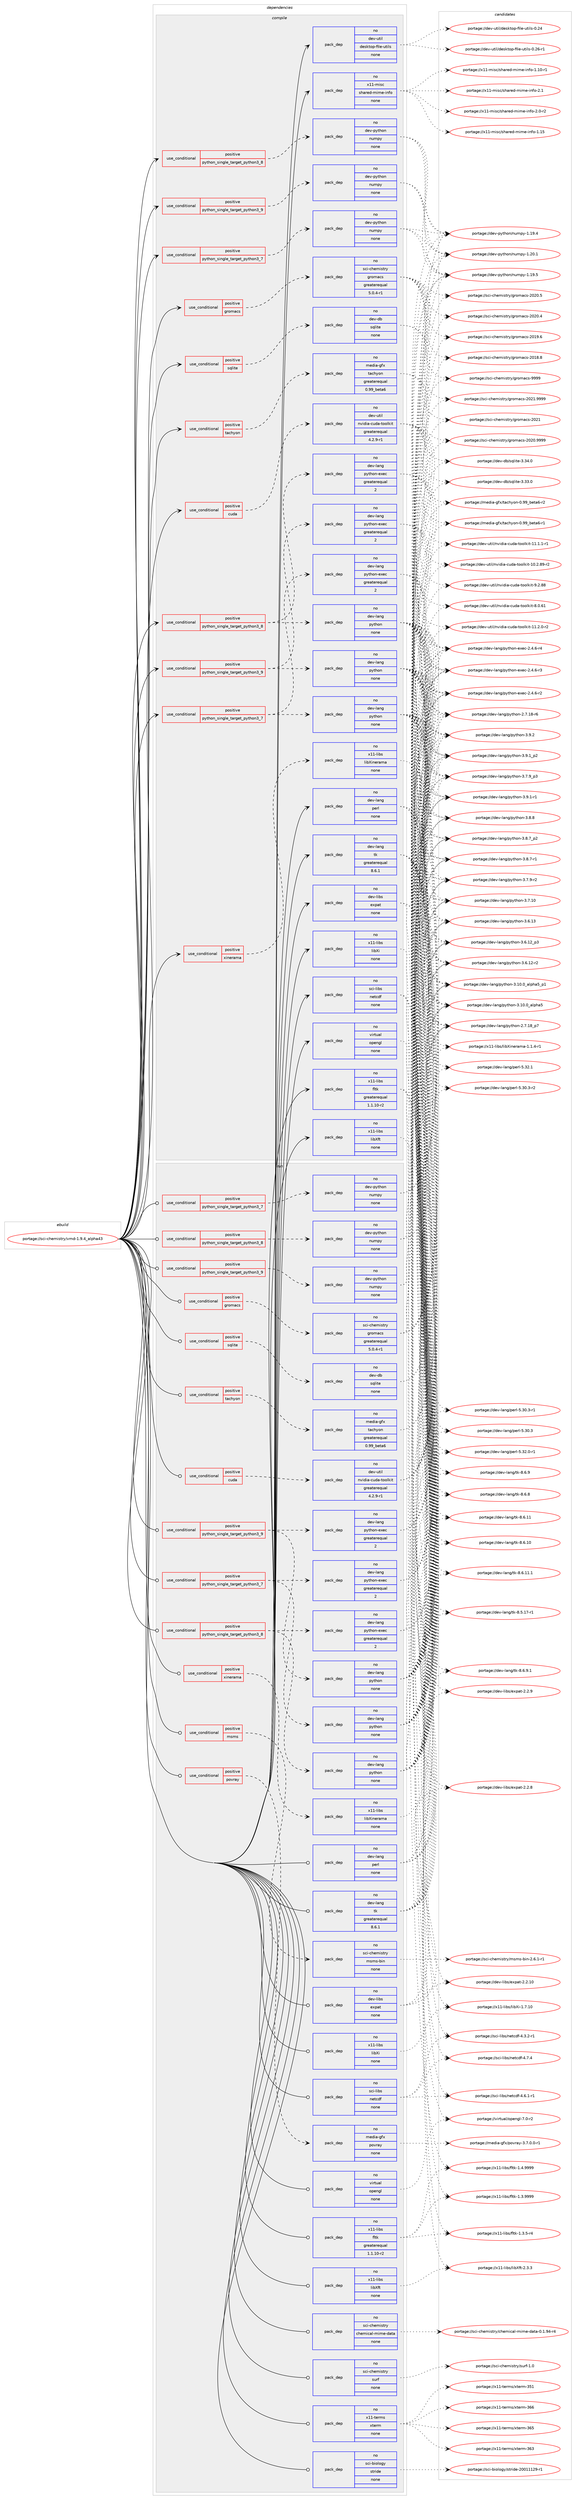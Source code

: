 digraph prolog {

# *************
# Graph options
# *************

newrank=true;
concentrate=true;
compound=true;
graph [rankdir=LR,fontname=Helvetica,fontsize=10,ranksep=1.5];#, ranksep=2.5, nodesep=0.2];
edge  [arrowhead=vee];
node  [fontname=Helvetica,fontsize=10];

# **********
# The ebuild
# **********

subgraph cluster_leftcol {
color=gray;
rank=same;
label=<<i>ebuild</i>>;
id [label="portage://sci-chemistry/vmd-1.9.4_alpha43", color=red, width=4, href="../sci-chemistry/vmd-1.9.4_alpha43.svg"];
}

# ****************
# The dependencies
# ****************

subgraph cluster_midcol {
color=gray;
label=<<i>dependencies</i>>;
subgraph cluster_compile {
fillcolor="#eeeeee";
style=filled;
label=<<i>compile</i>>;
subgraph cond2747 {
dependency9889 [label=<<TABLE BORDER="0" CELLBORDER="1" CELLSPACING="0" CELLPADDING="4"><TR><TD ROWSPAN="3" CELLPADDING="10">use_conditional</TD></TR><TR><TD>positive</TD></TR><TR><TD>cuda</TD></TR></TABLE>>, shape=none, color=red];
subgraph pack7053 {
dependency9890 [label=<<TABLE BORDER="0" CELLBORDER="1" CELLSPACING="0" CELLPADDING="4" WIDTH="220"><TR><TD ROWSPAN="6" CELLPADDING="30">pack_dep</TD></TR><TR><TD WIDTH="110">no</TD></TR><TR><TD>dev-util</TD></TR><TR><TD>nvidia-cuda-toolkit</TD></TR><TR><TD>greaterequal</TD></TR><TR><TD>4.2.9-r1</TD></TR></TABLE>>, shape=none, color=blue];
}
dependency9889:e -> dependency9890:w [weight=20,style="dashed",arrowhead="vee"];
}
id:e -> dependency9889:w [weight=20,style="solid",arrowhead="vee"];
subgraph cond2748 {
dependency9891 [label=<<TABLE BORDER="0" CELLBORDER="1" CELLSPACING="0" CELLPADDING="4"><TR><TD ROWSPAN="3" CELLPADDING="10">use_conditional</TD></TR><TR><TD>positive</TD></TR><TR><TD>gromacs</TD></TR></TABLE>>, shape=none, color=red];
subgraph pack7054 {
dependency9892 [label=<<TABLE BORDER="0" CELLBORDER="1" CELLSPACING="0" CELLPADDING="4" WIDTH="220"><TR><TD ROWSPAN="6" CELLPADDING="30">pack_dep</TD></TR><TR><TD WIDTH="110">no</TD></TR><TR><TD>sci-chemistry</TD></TR><TR><TD>gromacs</TD></TR><TR><TD>greaterequal</TD></TR><TR><TD>5.0.4-r1</TD></TR></TABLE>>, shape=none, color=blue];
}
dependency9891:e -> dependency9892:w [weight=20,style="dashed",arrowhead="vee"];
}
id:e -> dependency9891:w [weight=20,style="solid",arrowhead="vee"];
subgraph cond2749 {
dependency9893 [label=<<TABLE BORDER="0" CELLBORDER="1" CELLSPACING="0" CELLPADDING="4"><TR><TD ROWSPAN="3" CELLPADDING="10">use_conditional</TD></TR><TR><TD>positive</TD></TR><TR><TD>python_single_target_python3_7</TD></TR></TABLE>>, shape=none, color=red];
subgraph pack7055 {
dependency9894 [label=<<TABLE BORDER="0" CELLBORDER="1" CELLSPACING="0" CELLPADDING="4" WIDTH="220"><TR><TD ROWSPAN="6" CELLPADDING="30">pack_dep</TD></TR><TR><TD WIDTH="110">no</TD></TR><TR><TD>dev-lang</TD></TR><TR><TD>python</TD></TR><TR><TD>none</TD></TR><TR><TD></TD></TR></TABLE>>, shape=none, color=blue];
}
dependency9893:e -> dependency9894:w [weight=20,style="dashed",arrowhead="vee"];
subgraph pack7056 {
dependency9895 [label=<<TABLE BORDER="0" CELLBORDER="1" CELLSPACING="0" CELLPADDING="4" WIDTH="220"><TR><TD ROWSPAN="6" CELLPADDING="30">pack_dep</TD></TR><TR><TD WIDTH="110">no</TD></TR><TR><TD>dev-lang</TD></TR><TR><TD>python-exec</TD></TR><TR><TD>greaterequal</TD></TR><TR><TD>2</TD></TR></TABLE>>, shape=none, color=blue];
}
dependency9893:e -> dependency9895:w [weight=20,style="dashed",arrowhead="vee"];
}
id:e -> dependency9893:w [weight=20,style="solid",arrowhead="vee"];
subgraph cond2750 {
dependency9896 [label=<<TABLE BORDER="0" CELLBORDER="1" CELLSPACING="0" CELLPADDING="4"><TR><TD ROWSPAN="3" CELLPADDING="10">use_conditional</TD></TR><TR><TD>positive</TD></TR><TR><TD>python_single_target_python3_7</TD></TR></TABLE>>, shape=none, color=red];
subgraph pack7057 {
dependency9897 [label=<<TABLE BORDER="0" CELLBORDER="1" CELLSPACING="0" CELLPADDING="4" WIDTH="220"><TR><TD ROWSPAN="6" CELLPADDING="30">pack_dep</TD></TR><TR><TD WIDTH="110">no</TD></TR><TR><TD>dev-python</TD></TR><TR><TD>numpy</TD></TR><TR><TD>none</TD></TR><TR><TD></TD></TR></TABLE>>, shape=none, color=blue];
}
dependency9896:e -> dependency9897:w [weight=20,style="dashed",arrowhead="vee"];
}
id:e -> dependency9896:w [weight=20,style="solid",arrowhead="vee"];
subgraph cond2751 {
dependency9898 [label=<<TABLE BORDER="0" CELLBORDER="1" CELLSPACING="0" CELLPADDING="4"><TR><TD ROWSPAN="3" CELLPADDING="10">use_conditional</TD></TR><TR><TD>positive</TD></TR><TR><TD>python_single_target_python3_8</TD></TR></TABLE>>, shape=none, color=red];
subgraph pack7058 {
dependency9899 [label=<<TABLE BORDER="0" CELLBORDER="1" CELLSPACING="0" CELLPADDING="4" WIDTH="220"><TR><TD ROWSPAN="6" CELLPADDING="30">pack_dep</TD></TR><TR><TD WIDTH="110">no</TD></TR><TR><TD>dev-lang</TD></TR><TR><TD>python</TD></TR><TR><TD>none</TD></TR><TR><TD></TD></TR></TABLE>>, shape=none, color=blue];
}
dependency9898:e -> dependency9899:w [weight=20,style="dashed",arrowhead="vee"];
subgraph pack7059 {
dependency9900 [label=<<TABLE BORDER="0" CELLBORDER="1" CELLSPACING="0" CELLPADDING="4" WIDTH="220"><TR><TD ROWSPAN="6" CELLPADDING="30">pack_dep</TD></TR><TR><TD WIDTH="110">no</TD></TR><TR><TD>dev-lang</TD></TR><TR><TD>python-exec</TD></TR><TR><TD>greaterequal</TD></TR><TR><TD>2</TD></TR></TABLE>>, shape=none, color=blue];
}
dependency9898:e -> dependency9900:w [weight=20,style="dashed",arrowhead="vee"];
}
id:e -> dependency9898:w [weight=20,style="solid",arrowhead="vee"];
subgraph cond2752 {
dependency9901 [label=<<TABLE BORDER="0" CELLBORDER="1" CELLSPACING="0" CELLPADDING="4"><TR><TD ROWSPAN="3" CELLPADDING="10">use_conditional</TD></TR><TR><TD>positive</TD></TR><TR><TD>python_single_target_python3_8</TD></TR></TABLE>>, shape=none, color=red];
subgraph pack7060 {
dependency9902 [label=<<TABLE BORDER="0" CELLBORDER="1" CELLSPACING="0" CELLPADDING="4" WIDTH="220"><TR><TD ROWSPAN="6" CELLPADDING="30">pack_dep</TD></TR><TR><TD WIDTH="110">no</TD></TR><TR><TD>dev-python</TD></TR><TR><TD>numpy</TD></TR><TR><TD>none</TD></TR><TR><TD></TD></TR></TABLE>>, shape=none, color=blue];
}
dependency9901:e -> dependency9902:w [weight=20,style="dashed",arrowhead="vee"];
}
id:e -> dependency9901:w [weight=20,style="solid",arrowhead="vee"];
subgraph cond2753 {
dependency9903 [label=<<TABLE BORDER="0" CELLBORDER="1" CELLSPACING="0" CELLPADDING="4"><TR><TD ROWSPAN="3" CELLPADDING="10">use_conditional</TD></TR><TR><TD>positive</TD></TR><TR><TD>python_single_target_python3_9</TD></TR></TABLE>>, shape=none, color=red];
subgraph pack7061 {
dependency9904 [label=<<TABLE BORDER="0" CELLBORDER="1" CELLSPACING="0" CELLPADDING="4" WIDTH="220"><TR><TD ROWSPAN="6" CELLPADDING="30">pack_dep</TD></TR><TR><TD WIDTH="110">no</TD></TR><TR><TD>dev-lang</TD></TR><TR><TD>python</TD></TR><TR><TD>none</TD></TR><TR><TD></TD></TR></TABLE>>, shape=none, color=blue];
}
dependency9903:e -> dependency9904:w [weight=20,style="dashed",arrowhead="vee"];
subgraph pack7062 {
dependency9905 [label=<<TABLE BORDER="0" CELLBORDER="1" CELLSPACING="0" CELLPADDING="4" WIDTH="220"><TR><TD ROWSPAN="6" CELLPADDING="30">pack_dep</TD></TR><TR><TD WIDTH="110">no</TD></TR><TR><TD>dev-lang</TD></TR><TR><TD>python-exec</TD></TR><TR><TD>greaterequal</TD></TR><TR><TD>2</TD></TR></TABLE>>, shape=none, color=blue];
}
dependency9903:e -> dependency9905:w [weight=20,style="dashed",arrowhead="vee"];
}
id:e -> dependency9903:w [weight=20,style="solid",arrowhead="vee"];
subgraph cond2754 {
dependency9906 [label=<<TABLE BORDER="0" CELLBORDER="1" CELLSPACING="0" CELLPADDING="4"><TR><TD ROWSPAN="3" CELLPADDING="10">use_conditional</TD></TR><TR><TD>positive</TD></TR><TR><TD>python_single_target_python3_9</TD></TR></TABLE>>, shape=none, color=red];
subgraph pack7063 {
dependency9907 [label=<<TABLE BORDER="0" CELLBORDER="1" CELLSPACING="0" CELLPADDING="4" WIDTH="220"><TR><TD ROWSPAN="6" CELLPADDING="30">pack_dep</TD></TR><TR><TD WIDTH="110">no</TD></TR><TR><TD>dev-python</TD></TR><TR><TD>numpy</TD></TR><TR><TD>none</TD></TR><TR><TD></TD></TR></TABLE>>, shape=none, color=blue];
}
dependency9906:e -> dependency9907:w [weight=20,style="dashed",arrowhead="vee"];
}
id:e -> dependency9906:w [weight=20,style="solid",arrowhead="vee"];
subgraph cond2755 {
dependency9908 [label=<<TABLE BORDER="0" CELLBORDER="1" CELLSPACING="0" CELLPADDING="4"><TR><TD ROWSPAN="3" CELLPADDING="10">use_conditional</TD></TR><TR><TD>positive</TD></TR><TR><TD>sqlite</TD></TR></TABLE>>, shape=none, color=red];
subgraph pack7064 {
dependency9909 [label=<<TABLE BORDER="0" CELLBORDER="1" CELLSPACING="0" CELLPADDING="4" WIDTH="220"><TR><TD ROWSPAN="6" CELLPADDING="30">pack_dep</TD></TR><TR><TD WIDTH="110">no</TD></TR><TR><TD>dev-db</TD></TR><TR><TD>sqlite</TD></TR><TR><TD>none</TD></TR><TR><TD></TD></TR></TABLE>>, shape=none, color=blue];
}
dependency9908:e -> dependency9909:w [weight=20,style="dashed",arrowhead="vee"];
}
id:e -> dependency9908:w [weight=20,style="solid",arrowhead="vee"];
subgraph cond2756 {
dependency9910 [label=<<TABLE BORDER="0" CELLBORDER="1" CELLSPACING="0" CELLPADDING="4"><TR><TD ROWSPAN="3" CELLPADDING="10">use_conditional</TD></TR><TR><TD>positive</TD></TR><TR><TD>tachyon</TD></TR></TABLE>>, shape=none, color=red];
subgraph pack7065 {
dependency9911 [label=<<TABLE BORDER="0" CELLBORDER="1" CELLSPACING="0" CELLPADDING="4" WIDTH="220"><TR><TD ROWSPAN="6" CELLPADDING="30">pack_dep</TD></TR><TR><TD WIDTH="110">no</TD></TR><TR><TD>media-gfx</TD></TR><TR><TD>tachyon</TD></TR><TR><TD>greaterequal</TD></TR><TR><TD>0.99_beta6</TD></TR></TABLE>>, shape=none, color=blue];
}
dependency9910:e -> dependency9911:w [weight=20,style="dashed",arrowhead="vee"];
}
id:e -> dependency9910:w [weight=20,style="solid",arrowhead="vee"];
subgraph cond2757 {
dependency9912 [label=<<TABLE BORDER="0" CELLBORDER="1" CELLSPACING="0" CELLPADDING="4"><TR><TD ROWSPAN="3" CELLPADDING="10">use_conditional</TD></TR><TR><TD>positive</TD></TR><TR><TD>xinerama</TD></TR></TABLE>>, shape=none, color=red];
subgraph pack7066 {
dependency9913 [label=<<TABLE BORDER="0" CELLBORDER="1" CELLSPACING="0" CELLPADDING="4" WIDTH="220"><TR><TD ROWSPAN="6" CELLPADDING="30">pack_dep</TD></TR><TR><TD WIDTH="110">no</TD></TR><TR><TD>x11-libs</TD></TR><TR><TD>libXinerama</TD></TR><TR><TD>none</TD></TR><TR><TD></TD></TR></TABLE>>, shape=none, color=blue];
}
dependency9912:e -> dependency9913:w [weight=20,style="dashed",arrowhead="vee"];
}
id:e -> dependency9912:w [weight=20,style="solid",arrowhead="vee"];
subgraph pack7067 {
dependency9914 [label=<<TABLE BORDER="0" CELLBORDER="1" CELLSPACING="0" CELLPADDING="4" WIDTH="220"><TR><TD ROWSPAN="6" CELLPADDING="30">pack_dep</TD></TR><TR><TD WIDTH="110">no</TD></TR><TR><TD>dev-lang</TD></TR><TR><TD>perl</TD></TR><TR><TD>none</TD></TR><TR><TD></TD></TR></TABLE>>, shape=none, color=blue];
}
id:e -> dependency9914:w [weight=20,style="solid",arrowhead="vee"];
subgraph pack7068 {
dependency9915 [label=<<TABLE BORDER="0" CELLBORDER="1" CELLSPACING="0" CELLPADDING="4" WIDTH="220"><TR><TD ROWSPAN="6" CELLPADDING="30">pack_dep</TD></TR><TR><TD WIDTH="110">no</TD></TR><TR><TD>dev-lang</TD></TR><TR><TD>tk</TD></TR><TR><TD>greaterequal</TD></TR><TR><TD>8.6.1</TD></TR></TABLE>>, shape=none, color=blue];
}
id:e -> dependency9915:w [weight=20,style="solid",arrowhead="vee"];
subgraph pack7069 {
dependency9916 [label=<<TABLE BORDER="0" CELLBORDER="1" CELLSPACING="0" CELLPADDING="4" WIDTH="220"><TR><TD ROWSPAN="6" CELLPADDING="30">pack_dep</TD></TR><TR><TD WIDTH="110">no</TD></TR><TR><TD>dev-libs</TD></TR><TR><TD>expat</TD></TR><TR><TD>none</TD></TR><TR><TD></TD></TR></TABLE>>, shape=none, color=blue];
}
id:e -> dependency9916:w [weight=20,style="solid",arrowhead="vee"];
subgraph pack7070 {
dependency9917 [label=<<TABLE BORDER="0" CELLBORDER="1" CELLSPACING="0" CELLPADDING="4" WIDTH="220"><TR><TD ROWSPAN="6" CELLPADDING="30">pack_dep</TD></TR><TR><TD WIDTH="110">no</TD></TR><TR><TD>dev-util</TD></TR><TR><TD>desktop-file-utils</TD></TR><TR><TD>none</TD></TR><TR><TD></TD></TR></TABLE>>, shape=none, color=blue];
}
id:e -> dependency9917:w [weight=20,style="solid",arrowhead="vee"];
subgraph pack7071 {
dependency9918 [label=<<TABLE BORDER="0" CELLBORDER="1" CELLSPACING="0" CELLPADDING="4" WIDTH="220"><TR><TD ROWSPAN="6" CELLPADDING="30">pack_dep</TD></TR><TR><TD WIDTH="110">no</TD></TR><TR><TD>sci-libs</TD></TR><TR><TD>netcdf</TD></TR><TR><TD>none</TD></TR><TR><TD></TD></TR></TABLE>>, shape=none, color=blue];
}
id:e -> dependency9918:w [weight=20,style="solid",arrowhead="vee"];
subgraph pack7072 {
dependency9919 [label=<<TABLE BORDER="0" CELLBORDER="1" CELLSPACING="0" CELLPADDING="4" WIDTH="220"><TR><TD ROWSPAN="6" CELLPADDING="30">pack_dep</TD></TR><TR><TD WIDTH="110">no</TD></TR><TR><TD>virtual</TD></TR><TR><TD>opengl</TD></TR><TR><TD>none</TD></TR><TR><TD></TD></TR></TABLE>>, shape=none, color=blue];
}
id:e -> dependency9919:w [weight=20,style="solid",arrowhead="vee"];
subgraph pack7073 {
dependency9920 [label=<<TABLE BORDER="0" CELLBORDER="1" CELLSPACING="0" CELLPADDING="4" WIDTH="220"><TR><TD ROWSPAN="6" CELLPADDING="30">pack_dep</TD></TR><TR><TD WIDTH="110">no</TD></TR><TR><TD>x11-libs</TD></TR><TR><TD>fltk</TD></TR><TR><TD>greaterequal</TD></TR><TR><TD>1.1.10-r2</TD></TR></TABLE>>, shape=none, color=blue];
}
id:e -> dependency9920:w [weight=20,style="solid",arrowhead="vee"];
subgraph pack7074 {
dependency9921 [label=<<TABLE BORDER="0" CELLBORDER="1" CELLSPACING="0" CELLPADDING="4" WIDTH="220"><TR><TD ROWSPAN="6" CELLPADDING="30">pack_dep</TD></TR><TR><TD WIDTH="110">no</TD></TR><TR><TD>x11-libs</TD></TR><TR><TD>libXft</TD></TR><TR><TD>none</TD></TR><TR><TD></TD></TR></TABLE>>, shape=none, color=blue];
}
id:e -> dependency9921:w [weight=20,style="solid",arrowhead="vee"];
subgraph pack7075 {
dependency9922 [label=<<TABLE BORDER="0" CELLBORDER="1" CELLSPACING="0" CELLPADDING="4" WIDTH="220"><TR><TD ROWSPAN="6" CELLPADDING="30">pack_dep</TD></TR><TR><TD WIDTH="110">no</TD></TR><TR><TD>x11-libs</TD></TR><TR><TD>libXi</TD></TR><TR><TD>none</TD></TR><TR><TD></TD></TR></TABLE>>, shape=none, color=blue];
}
id:e -> dependency9922:w [weight=20,style="solid",arrowhead="vee"];
subgraph pack7076 {
dependency9923 [label=<<TABLE BORDER="0" CELLBORDER="1" CELLSPACING="0" CELLPADDING="4" WIDTH="220"><TR><TD ROWSPAN="6" CELLPADDING="30">pack_dep</TD></TR><TR><TD WIDTH="110">no</TD></TR><TR><TD>x11-misc</TD></TR><TR><TD>shared-mime-info</TD></TR><TR><TD>none</TD></TR><TR><TD></TD></TR></TABLE>>, shape=none, color=blue];
}
id:e -> dependency9923:w [weight=20,style="solid",arrowhead="vee"];
}
subgraph cluster_compileandrun {
fillcolor="#eeeeee";
style=filled;
label=<<i>compile and run</i>>;
}
subgraph cluster_run {
fillcolor="#eeeeee";
style=filled;
label=<<i>run</i>>;
subgraph cond2758 {
dependency9924 [label=<<TABLE BORDER="0" CELLBORDER="1" CELLSPACING="0" CELLPADDING="4"><TR><TD ROWSPAN="3" CELLPADDING="10">use_conditional</TD></TR><TR><TD>positive</TD></TR><TR><TD>cuda</TD></TR></TABLE>>, shape=none, color=red];
subgraph pack7077 {
dependency9925 [label=<<TABLE BORDER="0" CELLBORDER="1" CELLSPACING="0" CELLPADDING="4" WIDTH="220"><TR><TD ROWSPAN="6" CELLPADDING="30">pack_dep</TD></TR><TR><TD WIDTH="110">no</TD></TR><TR><TD>dev-util</TD></TR><TR><TD>nvidia-cuda-toolkit</TD></TR><TR><TD>greaterequal</TD></TR><TR><TD>4.2.9-r1</TD></TR></TABLE>>, shape=none, color=blue];
}
dependency9924:e -> dependency9925:w [weight=20,style="dashed",arrowhead="vee"];
}
id:e -> dependency9924:w [weight=20,style="solid",arrowhead="odot"];
subgraph cond2759 {
dependency9926 [label=<<TABLE BORDER="0" CELLBORDER="1" CELLSPACING="0" CELLPADDING="4"><TR><TD ROWSPAN="3" CELLPADDING="10">use_conditional</TD></TR><TR><TD>positive</TD></TR><TR><TD>gromacs</TD></TR></TABLE>>, shape=none, color=red];
subgraph pack7078 {
dependency9927 [label=<<TABLE BORDER="0" CELLBORDER="1" CELLSPACING="0" CELLPADDING="4" WIDTH="220"><TR><TD ROWSPAN="6" CELLPADDING="30">pack_dep</TD></TR><TR><TD WIDTH="110">no</TD></TR><TR><TD>sci-chemistry</TD></TR><TR><TD>gromacs</TD></TR><TR><TD>greaterequal</TD></TR><TR><TD>5.0.4-r1</TD></TR></TABLE>>, shape=none, color=blue];
}
dependency9926:e -> dependency9927:w [weight=20,style="dashed",arrowhead="vee"];
}
id:e -> dependency9926:w [weight=20,style="solid",arrowhead="odot"];
subgraph cond2760 {
dependency9928 [label=<<TABLE BORDER="0" CELLBORDER="1" CELLSPACING="0" CELLPADDING="4"><TR><TD ROWSPAN="3" CELLPADDING="10">use_conditional</TD></TR><TR><TD>positive</TD></TR><TR><TD>msms</TD></TR></TABLE>>, shape=none, color=red];
subgraph pack7079 {
dependency9929 [label=<<TABLE BORDER="0" CELLBORDER="1" CELLSPACING="0" CELLPADDING="4" WIDTH="220"><TR><TD ROWSPAN="6" CELLPADDING="30">pack_dep</TD></TR><TR><TD WIDTH="110">no</TD></TR><TR><TD>sci-chemistry</TD></TR><TR><TD>msms-bin</TD></TR><TR><TD>none</TD></TR><TR><TD></TD></TR></TABLE>>, shape=none, color=blue];
}
dependency9928:e -> dependency9929:w [weight=20,style="dashed",arrowhead="vee"];
}
id:e -> dependency9928:w [weight=20,style="solid",arrowhead="odot"];
subgraph cond2761 {
dependency9930 [label=<<TABLE BORDER="0" CELLBORDER="1" CELLSPACING="0" CELLPADDING="4"><TR><TD ROWSPAN="3" CELLPADDING="10">use_conditional</TD></TR><TR><TD>positive</TD></TR><TR><TD>povray</TD></TR></TABLE>>, shape=none, color=red];
subgraph pack7080 {
dependency9931 [label=<<TABLE BORDER="0" CELLBORDER="1" CELLSPACING="0" CELLPADDING="4" WIDTH="220"><TR><TD ROWSPAN="6" CELLPADDING="30">pack_dep</TD></TR><TR><TD WIDTH="110">no</TD></TR><TR><TD>media-gfx</TD></TR><TR><TD>povray</TD></TR><TR><TD>none</TD></TR><TR><TD></TD></TR></TABLE>>, shape=none, color=blue];
}
dependency9930:e -> dependency9931:w [weight=20,style="dashed",arrowhead="vee"];
}
id:e -> dependency9930:w [weight=20,style="solid",arrowhead="odot"];
subgraph cond2762 {
dependency9932 [label=<<TABLE BORDER="0" CELLBORDER="1" CELLSPACING="0" CELLPADDING="4"><TR><TD ROWSPAN="3" CELLPADDING="10">use_conditional</TD></TR><TR><TD>positive</TD></TR><TR><TD>python_single_target_python3_7</TD></TR></TABLE>>, shape=none, color=red];
subgraph pack7081 {
dependency9933 [label=<<TABLE BORDER="0" CELLBORDER="1" CELLSPACING="0" CELLPADDING="4" WIDTH="220"><TR><TD ROWSPAN="6" CELLPADDING="30">pack_dep</TD></TR><TR><TD WIDTH="110">no</TD></TR><TR><TD>dev-lang</TD></TR><TR><TD>python</TD></TR><TR><TD>none</TD></TR><TR><TD></TD></TR></TABLE>>, shape=none, color=blue];
}
dependency9932:e -> dependency9933:w [weight=20,style="dashed",arrowhead="vee"];
subgraph pack7082 {
dependency9934 [label=<<TABLE BORDER="0" CELLBORDER="1" CELLSPACING="0" CELLPADDING="4" WIDTH="220"><TR><TD ROWSPAN="6" CELLPADDING="30">pack_dep</TD></TR><TR><TD WIDTH="110">no</TD></TR><TR><TD>dev-lang</TD></TR><TR><TD>python-exec</TD></TR><TR><TD>greaterequal</TD></TR><TR><TD>2</TD></TR></TABLE>>, shape=none, color=blue];
}
dependency9932:e -> dependency9934:w [weight=20,style="dashed",arrowhead="vee"];
}
id:e -> dependency9932:w [weight=20,style="solid",arrowhead="odot"];
subgraph cond2763 {
dependency9935 [label=<<TABLE BORDER="0" CELLBORDER="1" CELLSPACING="0" CELLPADDING="4"><TR><TD ROWSPAN="3" CELLPADDING="10">use_conditional</TD></TR><TR><TD>positive</TD></TR><TR><TD>python_single_target_python3_7</TD></TR></TABLE>>, shape=none, color=red];
subgraph pack7083 {
dependency9936 [label=<<TABLE BORDER="0" CELLBORDER="1" CELLSPACING="0" CELLPADDING="4" WIDTH="220"><TR><TD ROWSPAN="6" CELLPADDING="30">pack_dep</TD></TR><TR><TD WIDTH="110">no</TD></TR><TR><TD>dev-python</TD></TR><TR><TD>numpy</TD></TR><TR><TD>none</TD></TR><TR><TD></TD></TR></TABLE>>, shape=none, color=blue];
}
dependency9935:e -> dependency9936:w [weight=20,style="dashed",arrowhead="vee"];
}
id:e -> dependency9935:w [weight=20,style="solid",arrowhead="odot"];
subgraph cond2764 {
dependency9937 [label=<<TABLE BORDER="0" CELLBORDER="1" CELLSPACING="0" CELLPADDING="4"><TR><TD ROWSPAN="3" CELLPADDING="10">use_conditional</TD></TR><TR><TD>positive</TD></TR><TR><TD>python_single_target_python3_8</TD></TR></TABLE>>, shape=none, color=red];
subgraph pack7084 {
dependency9938 [label=<<TABLE BORDER="0" CELLBORDER="1" CELLSPACING="0" CELLPADDING="4" WIDTH="220"><TR><TD ROWSPAN="6" CELLPADDING="30">pack_dep</TD></TR><TR><TD WIDTH="110">no</TD></TR><TR><TD>dev-lang</TD></TR><TR><TD>python</TD></TR><TR><TD>none</TD></TR><TR><TD></TD></TR></TABLE>>, shape=none, color=blue];
}
dependency9937:e -> dependency9938:w [weight=20,style="dashed",arrowhead="vee"];
subgraph pack7085 {
dependency9939 [label=<<TABLE BORDER="0" CELLBORDER="1" CELLSPACING="0" CELLPADDING="4" WIDTH="220"><TR><TD ROWSPAN="6" CELLPADDING="30">pack_dep</TD></TR><TR><TD WIDTH="110">no</TD></TR><TR><TD>dev-lang</TD></TR><TR><TD>python-exec</TD></TR><TR><TD>greaterequal</TD></TR><TR><TD>2</TD></TR></TABLE>>, shape=none, color=blue];
}
dependency9937:e -> dependency9939:w [weight=20,style="dashed",arrowhead="vee"];
}
id:e -> dependency9937:w [weight=20,style="solid",arrowhead="odot"];
subgraph cond2765 {
dependency9940 [label=<<TABLE BORDER="0" CELLBORDER="1" CELLSPACING="0" CELLPADDING="4"><TR><TD ROWSPAN="3" CELLPADDING="10">use_conditional</TD></TR><TR><TD>positive</TD></TR><TR><TD>python_single_target_python3_8</TD></TR></TABLE>>, shape=none, color=red];
subgraph pack7086 {
dependency9941 [label=<<TABLE BORDER="0" CELLBORDER="1" CELLSPACING="0" CELLPADDING="4" WIDTH="220"><TR><TD ROWSPAN="6" CELLPADDING="30">pack_dep</TD></TR><TR><TD WIDTH="110">no</TD></TR><TR><TD>dev-python</TD></TR><TR><TD>numpy</TD></TR><TR><TD>none</TD></TR><TR><TD></TD></TR></TABLE>>, shape=none, color=blue];
}
dependency9940:e -> dependency9941:w [weight=20,style="dashed",arrowhead="vee"];
}
id:e -> dependency9940:w [weight=20,style="solid",arrowhead="odot"];
subgraph cond2766 {
dependency9942 [label=<<TABLE BORDER="0" CELLBORDER="1" CELLSPACING="0" CELLPADDING="4"><TR><TD ROWSPAN="3" CELLPADDING="10">use_conditional</TD></TR><TR><TD>positive</TD></TR><TR><TD>python_single_target_python3_9</TD></TR></TABLE>>, shape=none, color=red];
subgraph pack7087 {
dependency9943 [label=<<TABLE BORDER="0" CELLBORDER="1" CELLSPACING="0" CELLPADDING="4" WIDTH="220"><TR><TD ROWSPAN="6" CELLPADDING="30">pack_dep</TD></TR><TR><TD WIDTH="110">no</TD></TR><TR><TD>dev-lang</TD></TR><TR><TD>python</TD></TR><TR><TD>none</TD></TR><TR><TD></TD></TR></TABLE>>, shape=none, color=blue];
}
dependency9942:e -> dependency9943:w [weight=20,style="dashed",arrowhead="vee"];
subgraph pack7088 {
dependency9944 [label=<<TABLE BORDER="0" CELLBORDER="1" CELLSPACING="0" CELLPADDING="4" WIDTH="220"><TR><TD ROWSPAN="6" CELLPADDING="30">pack_dep</TD></TR><TR><TD WIDTH="110">no</TD></TR><TR><TD>dev-lang</TD></TR><TR><TD>python-exec</TD></TR><TR><TD>greaterequal</TD></TR><TR><TD>2</TD></TR></TABLE>>, shape=none, color=blue];
}
dependency9942:e -> dependency9944:w [weight=20,style="dashed",arrowhead="vee"];
}
id:e -> dependency9942:w [weight=20,style="solid",arrowhead="odot"];
subgraph cond2767 {
dependency9945 [label=<<TABLE BORDER="0" CELLBORDER="1" CELLSPACING="0" CELLPADDING="4"><TR><TD ROWSPAN="3" CELLPADDING="10">use_conditional</TD></TR><TR><TD>positive</TD></TR><TR><TD>python_single_target_python3_9</TD></TR></TABLE>>, shape=none, color=red];
subgraph pack7089 {
dependency9946 [label=<<TABLE BORDER="0" CELLBORDER="1" CELLSPACING="0" CELLPADDING="4" WIDTH="220"><TR><TD ROWSPAN="6" CELLPADDING="30">pack_dep</TD></TR><TR><TD WIDTH="110">no</TD></TR><TR><TD>dev-python</TD></TR><TR><TD>numpy</TD></TR><TR><TD>none</TD></TR><TR><TD></TD></TR></TABLE>>, shape=none, color=blue];
}
dependency9945:e -> dependency9946:w [weight=20,style="dashed",arrowhead="vee"];
}
id:e -> dependency9945:w [weight=20,style="solid",arrowhead="odot"];
subgraph cond2768 {
dependency9947 [label=<<TABLE BORDER="0" CELLBORDER="1" CELLSPACING="0" CELLPADDING="4"><TR><TD ROWSPAN="3" CELLPADDING="10">use_conditional</TD></TR><TR><TD>positive</TD></TR><TR><TD>sqlite</TD></TR></TABLE>>, shape=none, color=red];
subgraph pack7090 {
dependency9948 [label=<<TABLE BORDER="0" CELLBORDER="1" CELLSPACING="0" CELLPADDING="4" WIDTH="220"><TR><TD ROWSPAN="6" CELLPADDING="30">pack_dep</TD></TR><TR><TD WIDTH="110">no</TD></TR><TR><TD>dev-db</TD></TR><TR><TD>sqlite</TD></TR><TR><TD>none</TD></TR><TR><TD></TD></TR></TABLE>>, shape=none, color=blue];
}
dependency9947:e -> dependency9948:w [weight=20,style="dashed",arrowhead="vee"];
}
id:e -> dependency9947:w [weight=20,style="solid",arrowhead="odot"];
subgraph cond2769 {
dependency9949 [label=<<TABLE BORDER="0" CELLBORDER="1" CELLSPACING="0" CELLPADDING="4"><TR><TD ROWSPAN="3" CELLPADDING="10">use_conditional</TD></TR><TR><TD>positive</TD></TR><TR><TD>tachyon</TD></TR></TABLE>>, shape=none, color=red];
subgraph pack7091 {
dependency9950 [label=<<TABLE BORDER="0" CELLBORDER="1" CELLSPACING="0" CELLPADDING="4" WIDTH="220"><TR><TD ROWSPAN="6" CELLPADDING="30">pack_dep</TD></TR><TR><TD WIDTH="110">no</TD></TR><TR><TD>media-gfx</TD></TR><TR><TD>tachyon</TD></TR><TR><TD>greaterequal</TD></TR><TR><TD>0.99_beta6</TD></TR></TABLE>>, shape=none, color=blue];
}
dependency9949:e -> dependency9950:w [weight=20,style="dashed",arrowhead="vee"];
}
id:e -> dependency9949:w [weight=20,style="solid",arrowhead="odot"];
subgraph cond2770 {
dependency9951 [label=<<TABLE BORDER="0" CELLBORDER="1" CELLSPACING="0" CELLPADDING="4"><TR><TD ROWSPAN="3" CELLPADDING="10">use_conditional</TD></TR><TR><TD>positive</TD></TR><TR><TD>xinerama</TD></TR></TABLE>>, shape=none, color=red];
subgraph pack7092 {
dependency9952 [label=<<TABLE BORDER="0" CELLBORDER="1" CELLSPACING="0" CELLPADDING="4" WIDTH="220"><TR><TD ROWSPAN="6" CELLPADDING="30">pack_dep</TD></TR><TR><TD WIDTH="110">no</TD></TR><TR><TD>x11-libs</TD></TR><TR><TD>libXinerama</TD></TR><TR><TD>none</TD></TR><TR><TD></TD></TR></TABLE>>, shape=none, color=blue];
}
dependency9951:e -> dependency9952:w [weight=20,style="dashed",arrowhead="vee"];
}
id:e -> dependency9951:w [weight=20,style="solid",arrowhead="odot"];
subgraph pack7093 {
dependency9953 [label=<<TABLE BORDER="0" CELLBORDER="1" CELLSPACING="0" CELLPADDING="4" WIDTH="220"><TR><TD ROWSPAN="6" CELLPADDING="30">pack_dep</TD></TR><TR><TD WIDTH="110">no</TD></TR><TR><TD>dev-lang</TD></TR><TR><TD>perl</TD></TR><TR><TD>none</TD></TR><TR><TD></TD></TR></TABLE>>, shape=none, color=blue];
}
id:e -> dependency9953:w [weight=20,style="solid",arrowhead="odot"];
subgraph pack7094 {
dependency9954 [label=<<TABLE BORDER="0" CELLBORDER="1" CELLSPACING="0" CELLPADDING="4" WIDTH="220"><TR><TD ROWSPAN="6" CELLPADDING="30">pack_dep</TD></TR><TR><TD WIDTH="110">no</TD></TR><TR><TD>dev-lang</TD></TR><TR><TD>tk</TD></TR><TR><TD>greaterequal</TD></TR><TR><TD>8.6.1</TD></TR></TABLE>>, shape=none, color=blue];
}
id:e -> dependency9954:w [weight=20,style="solid",arrowhead="odot"];
subgraph pack7095 {
dependency9955 [label=<<TABLE BORDER="0" CELLBORDER="1" CELLSPACING="0" CELLPADDING="4" WIDTH="220"><TR><TD ROWSPAN="6" CELLPADDING="30">pack_dep</TD></TR><TR><TD WIDTH="110">no</TD></TR><TR><TD>dev-libs</TD></TR><TR><TD>expat</TD></TR><TR><TD>none</TD></TR><TR><TD></TD></TR></TABLE>>, shape=none, color=blue];
}
id:e -> dependency9955:w [weight=20,style="solid",arrowhead="odot"];
subgraph pack7096 {
dependency9956 [label=<<TABLE BORDER="0" CELLBORDER="1" CELLSPACING="0" CELLPADDING="4" WIDTH="220"><TR><TD ROWSPAN="6" CELLPADDING="30">pack_dep</TD></TR><TR><TD WIDTH="110">no</TD></TR><TR><TD>sci-biology</TD></TR><TR><TD>stride</TD></TR><TR><TD>none</TD></TR><TR><TD></TD></TR></TABLE>>, shape=none, color=blue];
}
id:e -> dependency9956:w [weight=20,style="solid",arrowhead="odot"];
subgraph pack7097 {
dependency9957 [label=<<TABLE BORDER="0" CELLBORDER="1" CELLSPACING="0" CELLPADDING="4" WIDTH="220"><TR><TD ROWSPAN="6" CELLPADDING="30">pack_dep</TD></TR><TR><TD WIDTH="110">no</TD></TR><TR><TD>sci-chemistry</TD></TR><TR><TD>chemical-mime-data</TD></TR><TR><TD>none</TD></TR><TR><TD></TD></TR></TABLE>>, shape=none, color=blue];
}
id:e -> dependency9957:w [weight=20,style="solid",arrowhead="odot"];
subgraph pack7098 {
dependency9958 [label=<<TABLE BORDER="0" CELLBORDER="1" CELLSPACING="0" CELLPADDING="4" WIDTH="220"><TR><TD ROWSPAN="6" CELLPADDING="30">pack_dep</TD></TR><TR><TD WIDTH="110">no</TD></TR><TR><TD>sci-chemistry</TD></TR><TR><TD>surf</TD></TR><TR><TD>none</TD></TR><TR><TD></TD></TR></TABLE>>, shape=none, color=blue];
}
id:e -> dependency9958:w [weight=20,style="solid",arrowhead="odot"];
subgraph pack7099 {
dependency9959 [label=<<TABLE BORDER="0" CELLBORDER="1" CELLSPACING="0" CELLPADDING="4" WIDTH="220"><TR><TD ROWSPAN="6" CELLPADDING="30">pack_dep</TD></TR><TR><TD WIDTH="110">no</TD></TR><TR><TD>sci-libs</TD></TR><TR><TD>netcdf</TD></TR><TR><TD>none</TD></TR><TR><TD></TD></TR></TABLE>>, shape=none, color=blue];
}
id:e -> dependency9959:w [weight=20,style="solid",arrowhead="odot"];
subgraph pack7100 {
dependency9960 [label=<<TABLE BORDER="0" CELLBORDER="1" CELLSPACING="0" CELLPADDING="4" WIDTH="220"><TR><TD ROWSPAN="6" CELLPADDING="30">pack_dep</TD></TR><TR><TD WIDTH="110">no</TD></TR><TR><TD>virtual</TD></TR><TR><TD>opengl</TD></TR><TR><TD>none</TD></TR><TR><TD></TD></TR></TABLE>>, shape=none, color=blue];
}
id:e -> dependency9960:w [weight=20,style="solid",arrowhead="odot"];
subgraph pack7101 {
dependency9961 [label=<<TABLE BORDER="0" CELLBORDER="1" CELLSPACING="0" CELLPADDING="4" WIDTH="220"><TR><TD ROWSPAN="6" CELLPADDING="30">pack_dep</TD></TR><TR><TD WIDTH="110">no</TD></TR><TR><TD>x11-libs</TD></TR><TR><TD>fltk</TD></TR><TR><TD>greaterequal</TD></TR><TR><TD>1.1.10-r2</TD></TR></TABLE>>, shape=none, color=blue];
}
id:e -> dependency9961:w [weight=20,style="solid",arrowhead="odot"];
subgraph pack7102 {
dependency9962 [label=<<TABLE BORDER="0" CELLBORDER="1" CELLSPACING="0" CELLPADDING="4" WIDTH="220"><TR><TD ROWSPAN="6" CELLPADDING="30">pack_dep</TD></TR><TR><TD WIDTH="110">no</TD></TR><TR><TD>x11-libs</TD></TR><TR><TD>libXft</TD></TR><TR><TD>none</TD></TR><TR><TD></TD></TR></TABLE>>, shape=none, color=blue];
}
id:e -> dependency9962:w [weight=20,style="solid",arrowhead="odot"];
subgraph pack7103 {
dependency9963 [label=<<TABLE BORDER="0" CELLBORDER="1" CELLSPACING="0" CELLPADDING="4" WIDTH="220"><TR><TD ROWSPAN="6" CELLPADDING="30">pack_dep</TD></TR><TR><TD WIDTH="110">no</TD></TR><TR><TD>x11-libs</TD></TR><TR><TD>libXi</TD></TR><TR><TD>none</TD></TR><TR><TD></TD></TR></TABLE>>, shape=none, color=blue];
}
id:e -> dependency9963:w [weight=20,style="solid",arrowhead="odot"];
subgraph pack7104 {
dependency9964 [label=<<TABLE BORDER="0" CELLBORDER="1" CELLSPACING="0" CELLPADDING="4" WIDTH="220"><TR><TD ROWSPAN="6" CELLPADDING="30">pack_dep</TD></TR><TR><TD WIDTH="110">no</TD></TR><TR><TD>x11-terms</TD></TR><TR><TD>xterm</TD></TR><TR><TD>none</TD></TR><TR><TD></TD></TR></TABLE>>, shape=none, color=blue];
}
id:e -> dependency9964:w [weight=20,style="solid",arrowhead="odot"];
}
}

# **************
# The candidates
# **************

subgraph cluster_choices {
rank=same;
color=gray;
label=<<i>candidates</i>>;

subgraph choice7053 {
color=black;
nodesep=1;
choice1001011184511711610510847110118105100105974599117100974511611111110810710511645574650465656 [label="portage://dev-util/nvidia-cuda-toolkit-9.2.88", color=red, width=4,href="../dev-util/nvidia-cuda-toolkit-9.2.88.svg"];
choice1001011184511711610510847110118105100105974599117100974511611111110810710511645564648465449 [label="portage://dev-util/nvidia-cuda-toolkit-8.0.61", color=red, width=4,href="../dev-util/nvidia-cuda-toolkit-8.0.61.svg"];
choice10010111845117116105108471101181051001059745991171009745116111111108107105116454949465046484511450 [label="portage://dev-util/nvidia-cuda-toolkit-11.2.0-r2", color=red, width=4,href="../dev-util/nvidia-cuda-toolkit-11.2.0-r2.svg"];
choice10010111845117116105108471101181051001059745991171009745116111111108107105116454949464946494511449 [label="portage://dev-util/nvidia-cuda-toolkit-11.1.1-r1", color=red, width=4,href="../dev-util/nvidia-cuda-toolkit-11.1.1-r1.svg"];
choice1001011184511711610510847110118105100105974599117100974511611111110810710511645494846504656574511450 [label="portage://dev-util/nvidia-cuda-toolkit-10.2.89-r2", color=red, width=4,href="../dev-util/nvidia-cuda-toolkit-10.2.89-r2.svg"];
dependency9890:e -> choice1001011184511711610510847110118105100105974599117100974511611111110810710511645574650465656:w [style=dotted,weight="100"];
dependency9890:e -> choice1001011184511711610510847110118105100105974599117100974511611111110810710511645564648465449:w [style=dotted,weight="100"];
dependency9890:e -> choice10010111845117116105108471101181051001059745991171009745116111111108107105116454949465046484511450:w [style=dotted,weight="100"];
dependency9890:e -> choice10010111845117116105108471101181051001059745991171009745116111111108107105116454949464946494511449:w [style=dotted,weight="100"];
dependency9890:e -> choice1001011184511711610510847110118105100105974599117100974511611111110810710511645494846504656574511450:w [style=dotted,weight="100"];
}
subgraph choice7054 {
color=black;
nodesep=1;
choice1159910545991041011091051151161141214710311411110997991154557575757 [label="portage://sci-chemistry/gromacs-9999", color=red, width=4,href="../sci-chemistry/gromacs-9999.svg"];
choice11599105459910410110910511511611412147103114111109979911545504850494657575757 [label="portage://sci-chemistry/gromacs-2021.9999", color=red, width=4,href="../sci-chemistry/gromacs-2021.9999.svg"];
choice1159910545991041011091051151161141214710311411110997991154550485049 [label="portage://sci-chemistry/gromacs-2021", color=red, width=4,href="../sci-chemistry/gromacs-2021.svg"];
choice11599105459910410110910511511611412147103114111109979911545504850484657575757 [label="portage://sci-chemistry/gromacs-2020.9999", color=red, width=4,href="../sci-chemistry/gromacs-2020.9999.svg"];
choice11599105459910410110910511511611412147103114111109979911545504850484653 [label="portage://sci-chemistry/gromacs-2020.5", color=red, width=4,href="../sci-chemistry/gromacs-2020.5.svg"];
choice11599105459910410110910511511611412147103114111109979911545504850484652 [label="portage://sci-chemistry/gromacs-2020.4", color=red, width=4,href="../sci-chemistry/gromacs-2020.4.svg"];
choice11599105459910410110910511511611412147103114111109979911545504849574654 [label="portage://sci-chemistry/gromacs-2019.6", color=red, width=4,href="../sci-chemistry/gromacs-2019.6.svg"];
choice11599105459910410110910511511611412147103114111109979911545504849564656 [label="portage://sci-chemistry/gromacs-2018.8", color=red, width=4,href="../sci-chemistry/gromacs-2018.8.svg"];
dependency9892:e -> choice1159910545991041011091051151161141214710311411110997991154557575757:w [style=dotted,weight="100"];
dependency9892:e -> choice11599105459910410110910511511611412147103114111109979911545504850494657575757:w [style=dotted,weight="100"];
dependency9892:e -> choice1159910545991041011091051151161141214710311411110997991154550485049:w [style=dotted,weight="100"];
dependency9892:e -> choice11599105459910410110910511511611412147103114111109979911545504850484657575757:w [style=dotted,weight="100"];
dependency9892:e -> choice11599105459910410110910511511611412147103114111109979911545504850484653:w [style=dotted,weight="100"];
dependency9892:e -> choice11599105459910410110910511511611412147103114111109979911545504850484652:w [style=dotted,weight="100"];
dependency9892:e -> choice11599105459910410110910511511611412147103114111109979911545504849574654:w [style=dotted,weight="100"];
dependency9892:e -> choice11599105459910410110910511511611412147103114111109979911545504849564656:w [style=dotted,weight="100"];
}
subgraph choice7055 {
color=black;
nodesep=1;
choice100101118451089711010347112121116104111110455146574650 [label="portage://dev-lang/python-3.9.2", color=red, width=4,href="../dev-lang/python-3.9.2.svg"];
choice1001011184510897110103471121211161041111104551465746499511250 [label="portage://dev-lang/python-3.9.1_p2", color=red, width=4,href="../dev-lang/python-3.9.1_p2.svg"];
choice1001011184510897110103471121211161041111104551465746494511449 [label="portage://dev-lang/python-3.9.1-r1", color=red, width=4,href="../dev-lang/python-3.9.1-r1.svg"];
choice100101118451089711010347112121116104111110455146564656 [label="portage://dev-lang/python-3.8.8", color=red, width=4,href="../dev-lang/python-3.8.8.svg"];
choice1001011184510897110103471121211161041111104551465646559511250 [label="portage://dev-lang/python-3.8.7_p2", color=red, width=4,href="../dev-lang/python-3.8.7_p2.svg"];
choice1001011184510897110103471121211161041111104551465646554511449 [label="portage://dev-lang/python-3.8.7-r1", color=red, width=4,href="../dev-lang/python-3.8.7-r1.svg"];
choice1001011184510897110103471121211161041111104551465546579511251 [label="portage://dev-lang/python-3.7.9_p3", color=red, width=4,href="../dev-lang/python-3.7.9_p3.svg"];
choice1001011184510897110103471121211161041111104551465546574511450 [label="portage://dev-lang/python-3.7.9-r2", color=red, width=4,href="../dev-lang/python-3.7.9-r2.svg"];
choice10010111845108971101034711212111610411111045514655464948 [label="portage://dev-lang/python-3.7.10", color=red, width=4,href="../dev-lang/python-3.7.10.svg"];
choice10010111845108971101034711212111610411111045514654464951 [label="portage://dev-lang/python-3.6.13", color=red, width=4,href="../dev-lang/python-3.6.13.svg"];
choice100101118451089711010347112121116104111110455146544649509511251 [label="portage://dev-lang/python-3.6.12_p3", color=red, width=4,href="../dev-lang/python-3.6.12_p3.svg"];
choice100101118451089711010347112121116104111110455146544649504511450 [label="portage://dev-lang/python-3.6.12-r2", color=red, width=4,href="../dev-lang/python-3.6.12-r2.svg"];
choice10010111845108971101034711212111610411111045514649484648959710811210497539511249 [label="portage://dev-lang/python-3.10.0_alpha5_p1", color=red, width=4,href="../dev-lang/python-3.10.0_alpha5_p1.svg"];
choice1001011184510897110103471121211161041111104551464948464895971081121049753 [label="portage://dev-lang/python-3.10.0_alpha5", color=red, width=4,href="../dev-lang/python-3.10.0_alpha5.svg"];
choice100101118451089711010347112121116104111110455046554649569511255 [label="portage://dev-lang/python-2.7.18_p7", color=red, width=4,href="../dev-lang/python-2.7.18_p7.svg"];
choice100101118451089711010347112121116104111110455046554649564511454 [label="portage://dev-lang/python-2.7.18-r6", color=red, width=4,href="../dev-lang/python-2.7.18-r6.svg"];
dependency9894:e -> choice100101118451089711010347112121116104111110455146574650:w [style=dotted,weight="100"];
dependency9894:e -> choice1001011184510897110103471121211161041111104551465746499511250:w [style=dotted,weight="100"];
dependency9894:e -> choice1001011184510897110103471121211161041111104551465746494511449:w [style=dotted,weight="100"];
dependency9894:e -> choice100101118451089711010347112121116104111110455146564656:w [style=dotted,weight="100"];
dependency9894:e -> choice1001011184510897110103471121211161041111104551465646559511250:w [style=dotted,weight="100"];
dependency9894:e -> choice1001011184510897110103471121211161041111104551465646554511449:w [style=dotted,weight="100"];
dependency9894:e -> choice1001011184510897110103471121211161041111104551465546579511251:w [style=dotted,weight="100"];
dependency9894:e -> choice1001011184510897110103471121211161041111104551465546574511450:w [style=dotted,weight="100"];
dependency9894:e -> choice10010111845108971101034711212111610411111045514655464948:w [style=dotted,weight="100"];
dependency9894:e -> choice10010111845108971101034711212111610411111045514654464951:w [style=dotted,weight="100"];
dependency9894:e -> choice100101118451089711010347112121116104111110455146544649509511251:w [style=dotted,weight="100"];
dependency9894:e -> choice100101118451089711010347112121116104111110455146544649504511450:w [style=dotted,weight="100"];
dependency9894:e -> choice10010111845108971101034711212111610411111045514649484648959710811210497539511249:w [style=dotted,weight="100"];
dependency9894:e -> choice1001011184510897110103471121211161041111104551464948464895971081121049753:w [style=dotted,weight="100"];
dependency9894:e -> choice100101118451089711010347112121116104111110455046554649569511255:w [style=dotted,weight="100"];
dependency9894:e -> choice100101118451089711010347112121116104111110455046554649564511454:w [style=dotted,weight="100"];
}
subgraph choice7056 {
color=black;
nodesep=1;
choice10010111845108971101034711212111610411111045101120101994550465246544511452 [label="portage://dev-lang/python-exec-2.4.6-r4", color=red, width=4,href="../dev-lang/python-exec-2.4.6-r4.svg"];
choice10010111845108971101034711212111610411111045101120101994550465246544511451 [label="portage://dev-lang/python-exec-2.4.6-r3", color=red, width=4,href="../dev-lang/python-exec-2.4.6-r3.svg"];
choice10010111845108971101034711212111610411111045101120101994550465246544511450 [label="portage://dev-lang/python-exec-2.4.6-r2", color=red, width=4,href="../dev-lang/python-exec-2.4.6-r2.svg"];
dependency9895:e -> choice10010111845108971101034711212111610411111045101120101994550465246544511452:w [style=dotted,weight="100"];
dependency9895:e -> choice10010111845108971101034711212111610411111045101120101994550465246544511451:w [style=dotted,weight="100"];
dependency9895:e -> choice10010111845108971101034711212111610411111045101120101994550465246544511450:w [style=dotted,weight="100"];
}
subgraph choice7057 {
color=black;
nodesep=1;
choice100101118451121211161041111104711011710911212145494650484649 [label="portage://dev-python/numpy-1.20.1", color=red, width=4,href="../dev-python/numpy-1.20.1.svg"];
choice100101118451121211161041111104711011710911212145494649574653 [label="portage://dev-python/numpy-1.19.5", color=red, width=4,href="../dev-python/numpy-1.19.5.svg"];
choice100101118451121211161041111104711011710911212145494649574652 [label="portage://dev-python/numpy-1.19.4", color=red, width=4,href="../dev-python/numpy-1.19.4.svg"];
dependency9897:e -> choice100101118451121211161041111104711011710911212145494650484649:w [style=dotted,weight="100"];
dependency9897:e -> choice100101118451121211161041111104711011710911212145494649574653:w [style=dotted,weight="100"];
dependency9897:e -> choice100101118451121211161041111104711011710911212145494649574652:w [style=dotted,weight="100"];
}
subgraph choice7058 {
color=black;
nodesep=1;
choice100101118451089711010347112121116104111110455146574650 [label="portage://dev-lang/python-3.9.2", color=red, width=4,href="../dev-lang/python-3.9.2.svg"];
choice1001011184510897110103471121211161041111104551465746499511250 [label="portage://dev-lang/python-3.9.1_p2", color=red, width=4,href="../dev-lang/python-3.9.1_p2.svg"];
choice1001011184510897110103471121211161041111104551465746494511449 [label="portage://dev-lang/python-3.9.1-r1", color=red, width=4,href="../dev-lang/python-3.9.1-r1.svg"];
choice100101118451089711010347112121116104111110455146564656 [label="portage://dev-lang/python-3.8.8", color=red, width=4,href="../dev-lang/python-3.8.8.svg"];
choice1001011184510897110103471121211161041111104551465646559511250 [label="portage://dev-lang/python-3.8.7_p2", color=red, width=4,href="../dev-lang/python-3.8.7_p2.svg"];
choice1001011184510897110103471121211161041111104551465646554511449 [label="portage://dev-lang/python-3.8.7-r1", color=red, width=4,href="../dev-lang/python-3.8.7-r1.svg"];
choice1001011184510897110103471121211161041111104551465546579511251 [label="portage://dev-lang/python-3.7.9_p3", color=red, width=4,href="../dev-lang/python-3.7.9_p3.svg"];
choice1001011184510897110103471121211161041111104551465546574511450 [label="portage://dev-lang/python-3.7.9-r2", color=red, width=4,href="../dev-lang/python-3.7.9-r2.svg"];
choice10010111845108971101034711212111610411111045514655464948 [label="portage://dev-lang/python-3.7.10", color=red, width=4,href="../dev-lang/python-3.7.10.svg"];
choice10010111845108971101034711212111610411111045514654464951 [label="portage://dev-lang/python-3.6.13", color=red, width=4,href="../dev-lang/python-3.6.13.svg"];
choice100101118451089711010347112121116104111110455146544649509511251 [label="portage://dev-lang/python-3.6.12_p3", color=red, width=4,href="../dev-lang/python-3.6.12_p3.svg"];
choice100101118451089711010347112121116104111110455146544649504511450 [label="portage://dev-lang/python-3.6.12-r2", color=red, width=4,href="../dev-lang/python-3.6.12-r2.svg"];
choice10010111845108971101034711212111610411111045514649484648959710811210497539511249 [label="portage://dev-lang/python-3.10.0_alpha5_p1", color=red, width=4,href="../dev-lang/python-3.10.0_alpha5_p1.svg"];
choice1001011184510897110103471121211161041111104551464948464895971081121049753 [label="portage://dev-lang/python-3.10.0_alpha5", color=red, width=4,href="../dev-lang/python-3.10.0_alpha5.svg"];
choice100101118451089711010347112121116104111110455046554649569511255 [label="portage://dev-lang/python-2.7.18_p7", color=red, width=4,href="../dev-lang/python-2.7.18_p7.svg"];
choice100101118451089711010347112121116104111110455046554649564511454 [label="portage://dev-lang/python-2.7.18-r6", color=red, width=4,href="../dev-lang/python-2.7.18-r6.svg"];
dependency9899:e -> choice100101118451089711010347112121116104111110455146574650:w [style=dotted,weight="100"];
dependency9899:e -> choice1001011184510897110103471121211161041111104551465746499511250:w [style=dotted,weight="100"];
dependency9899:e -> choice1001011184510897110103471121211161041111104551465746494511449:w [style=dotted,weight="100"];
dependency9899:e -> choice100101118451089711010347112121116104111110455146564656:w [style=dotted,weight="100"];
dependency9899:e -> choice1001011184510897110103471121211161041111104551465646559511250:w [style=dotted,weight="100"];
dependency9899:e -> choice1001011184510897110103471121211161041111104551465646554511449:w [style=dotted,weight="100"];
dependency9899:e -> choice1001011184510897110103471121211161041111104551465546579511251:w [style=dotted,weight="100"];
dependency9899:e -> choice1001011184510897110103471121211161041111104551465546574511450:w [style=dotted,weight="100"];
dependency9899:e -> choice10010111845108971101034711212111610411111045514655464948:w [style=dotted,weight="100"];
dependency9899:e -> choice10010111845108971101034711212111610411111045514654464951:w [style=dotted,weight="100"];
dependency9899:e -> choice100101118451089711010347112121116104111110455146544649509511251:w [style=dotted,weight="100"];
dependency9899:e -> choice100101118451089711010347112121116104111110455146544649504511450:w [style=dotted,weight="100"];
dependency9899:e -> choice10010111845108971101034711212111610411111045514649484648959710811210497539511249:w [style=dotted,weight="100"];
dependency9899:e -> choice1001011184510897110103471121211161041111104551464948464895971081121049753:w [style=dotted,weight="100"];
dependency9899:e -> choice100101118451089711010347112121116104111110455046554649569511255:w [style=dotted,weight="100"];
dependency9899:e -> choice100101118451089711010347112121116104111110455046554649564511454:w [style=dotted,weight="100"];
}
subgraph choice7059 {
color=black;
nodesep=1;
choice10010111845108971101034711212111610411111045101120101994550465246544511452 [label="portage://dev-lang/python-exec-2.4.6-r4", color=red, width=4,href="../dev-lang/python-exec-2.4.6-r4.svg"];
choice10010111845108971101034711212111610411111045101120101994550465246544511451 [label="portage://dev-lang/python-exec-2.4.6-r3", color=red, width=4,href="../dev-lang/python-exec-2.4.6-r3.svg"];
choice10010111845108971101034711212111610411111045101120101994550465246544511450 [label="portage://dev-lang/python-exec-2.4.6-r2", color=red, width=4,href="../dev-lang/python-exec-2.4.6-r2.svg"];
dependency9900:e -> choice10010111845108971101034711212111610411111045101120101994550465246544511452:w [style=dotted,weight="100"];
dependency9900:e -> choice10010111845108971101034711212111610411111045101120101994550465246544511451:w [style=dotted,weight="100"];
dependency9900:e -> choice10010111845108971101034711212111610411111045101120101994550465246544511450:w [style=dotted,weight="100"];
}
subgraph choice7060 {
color=black;
nodesep=1;
choice100101118451121211161041111104711011710911212145494650484649 [label="portage://dev-python/numpy-1.20.1", color=red, width=4,href="../dev-python/numpy-1.20.1.svg"];
choice100101118451121211161041111104711011710911212145494649574653 [label="portage://dev-python/numpy-1.19.5", color=red, width=4,href="../dev-python/numpy-1.19.5.svg"];
choice100101118451121211161041111104711011710911212145494649574652 [label="portage://dev-python/numpy-1.19.4", color=red, width=4,href="../dev-python/numpy-1.19.4.svg"];
dependency9902:e -> choice100101118451121211161041111104711011710911212145494650484649:w [style=dotted,weight="100"];
dependency9902:e -> choice100101118451121211161041111104711011710911212145494649574653:w [style=dotted,weight="100"];
dependency9902:e -> choice100101118451121211161041111104711011710911212145494649574652:w [style=dotted,weight="100"];
}
subgraph choice7061 {
color=black;
nodesep=1;
choice100101118451089711010347112121116104111110455146574650 [label="portage://dev-lang/python-3.9.2", color=red, width=4,href="../dev-lang/python-3.9.2.svg"];
choice1001011184510897110103471121211161041111104551465746499511250 [label="portage://dev-lang/python-3.9.1_p2", color=red, width=4,href="../dev-lang/python-3.9.1_p2.svg"];
choice1001011184510897110103471121211161041111104551465746494511449 [label="portage://dev-lang/python-3.9.1-r1", color=red, width=4,href="../dev-lang/python-3.9.1-r1.svg"];
choice100101118451089711010347112121116104111110455146564656 [label="portage://dev-lang/python-3.8.8", color=red, width=4,href="../dev-lang/python-3.8.8.svg"];
choice1001011184510897110103471121211161041111104551465646559511250 [label="portage://dev-lang/python-3.8.7_p2", color=red, width=4,href="../dev-lang/python-3.8.7_p2.svg"];
choice1001011184510897110103471121211161041111104551465646554511449 [label="portage://dev-lang/python-3.8.7-r1", color=red, width=4,href="../dev-lang/python-3.8.7-r1.svg"];
choice1001011184510897110103471121211161041111104551465546579511251 [label="portage://dev-lang/python-3.7.9_p3", color=red, width=4,href="../dev-lang/python-3.7.9_p3.svg"];
choice1001011184510897110103471121211161041111104551465546574511450 [label="portage://dev-lang/python-3.7.9-r2", color=red, width=4,href="../dev-lang/python-3.7.9-r2.svg"];
choice10010111845108971101034711212111610411111045514655464948 [label="portage://dev-lang/python-3.7.10", color=red, width=4,href="../dev-lang/python-3.7.10.svg"];
choice10010111845108971101034711212111610411111045514654464951 [label="portage://dev-lang/python-3.6.13", color=red, width=4,href="../dev-lang/python-3.6.13.svg"];
choice100101118451089711010347112121116104111110455146544649509511251 [label="portage://dev-lang/python-3.6.12_p3", color=red, width=4,href="../dev-lang/python-3.6.12_p3.svg"];
choice100101118451089711010347112121116104111110455146544649504511450 [label="portage://dev-lang/python-3.6.12-r2", color=red, width=4,href="../dev-lang/python-3.6.12-r2.svg"];
choice10010111845108971101034711212111610411111045514649484648959710811210497539511249 [label="portage://dev-lang/python-3.10.0_alpha5_p1", color=red, width=4,href="../dev-lang/python-3.10.0_alpha5_p1.svg"];
choice1001011184510897110103471121211161041111104551464948464895971081121049753 [label="portage://dev-lang/python-3.10.0_alpha5", color=red, width=4,href="../dev-lang/python-3.10.0_alpha5.svg"];
choice100101118451089711010347112121116104111110455046554649569511255 [label="portage://dev-lang/python-2.7.18_p7", color=red, width=4,href="../dev-lang/python-2.7.18_p7.svg"];
choice100101118451089711010347112121116104111110455046554649564511454 [label="portage://dev-lang/python-2.7.18-r6", color=red, width=4,href="../dev-lang/python-2.7.18-r6.svg"];
dependency9904:e -> choice100101118451089711010347112121116104111110455146574650:w [style=dotted,weight="100"];
dependency9904:e -> choice1001011184510897110103471121211161041111104551465746499511250:w [style=dotted,weight="100"];
dependency9904:e -> choice1001011184510897110103471121211161041111104551465746494511449:w [style=dotted,weight="100"];
dependency9904:e -> choice100101118451089711010347112121116104111110455146564656:w [style=dotted,weight="100"];
dependency9904:e -> choice1001011184510897110103471121211161041111104551465646559511250:w [style=dotted,weight="100"];
dependency9904:e -> choice1001011184510897110103471121211161041111104551465646554511449:w [style=dotted,weight="100"];
dependency9904:e -> choice1001011184510897110103471121211161041111104551465546579511251:w [style=dotted,weight="100"];
dependency9904:e -> choice1001011184510897110103471121211161041111104551465546574511450:w [style=dotted,weight="100"];
dependency9904:e -> choice10010111845108971101034711212111610411111045514655464948:w [style=dotted,weight="100"];
dependency9904:e -> choice10010111845108971101034711212111610411111045514654464951:w [style=dotted,weight="100"];
dependency9904:e -> choice100101118451089711010347112121116104111110455146544649509511251:w [style=dotted,weight="100"];
dependency9904:e -> choice100101118451089711010347112121116104111110455146544649504511450:w [style=dotted,weight="100"];
dependency9904:e -> choice10010111845108971101034711212111610411111045514649484648959710811210497539511249:w [style=dotted,weight="100"];
dependency9904:e -> choice1001011184510897110103471121211161041111104551464948464895971081121049753:w [style=dotted,weight="100"];
dependency9904:e -> choice100101118451089711010347112121116104111110455046554649569511255:w [style=dotted,weight="100"];
dependency9904:e -> choice100101118451089711010347112121116104111110455046554649564511454:w [style=dotted,weight="100"];
}
subgraph choice7062 {
color=black;
nodesep=1;
choice10010111845108971101034711212111610411111045101120101994550465246544511452 [label="portage://dev-lang/python-exec-2.4.6-r4", color=red, width=4,href="../dev-lang/python-exec-2.4.6-r4.svg"];
choice10010111845108971101034711212111610411111045101120101994550465246544511451 [label="portage://dev-lang/python-exec-2.4.6-r3", color=red, width=4,href="../dev-lang/python-exec-2.4.6-r3.svg"];
choice10010111845108971101034711212111610411111045101120101994550465246544511450 [label="portage://dev-lang/python-exec-2.4.6-r2", color=red, width=4,href="../dev-lang/python-exec-2.4.6-r2.svg"];
dependency9905:e -> choice10010111845108971101034711212111610411111045101120101994550465246544511452:w [style=dotted,weight="100"];
dependency9905:e -> choice10010111845108971101034711212111610411111045101120101994550465246544511451:w [style=dotted,weight="100"];
dependency9905:e -> choice10010111845108971101034711212111610411111045101120101994550465246544511450:w [style=dotted,weight="100"];
}
subgraph choice7063 {
color=black;
nodesep=1;
choice100101118451121211161041111104711011710911212145494650484649 [label="portage://dev-python/numpy-1.20.1", color=red, width=4,href="../dev-python/numpy-1.20.1.svg"];
choice100101118451121211161041111104711011710911212145494649574653 [label="portage://dev-python/numpy-1.19.5", color=red, width=4,href="../dev-python/numpy-1.19.5.svg"];
choice100101118451121211161041111104711011710911212145494649574652 [label="portage://dev-python/numpy-1.19.4", color=red, width=4,href="../dev-python/numpy-1.19.4.svg"];
dependency9907:e -> choice100101118451121211161041111104711011710911212145494650484649:w [style=dotted,weight="100"];
dependency9907:e -> choice100101118451121211161041111104711011710911212145494649574653:w [style=dotted,weight="100"];
dependency9907:e -> choice100101118451121211161041111104711011710911212145494649574652:w [style=dotted,weight="100"];
}
subgraph choice7064 {
color=black;
nodesep=1;
choice10010111845100984711511310810511610145514651524648 [label="portage://dev-db/sqlite-3.34.0", color=red, width=4,href="../dev-db/sqlite-3.34.0.svg"];
choice10010111845100984711511310810511610145514651514648 [label="portage://dev-db/sqlite-3.33.0", color=red, width=4,href="../dev-db/sqlite-3.33.0.svg"];
dependency9909:e -> choice10010111845100984711511310810511610145514651524648:w [style=dotted,weight="100"];
dependency9909:e -> choice10010111845100984711511310810511610145514651514648:w [style=dotted,weight="100"];
}
subgraph choice7065 {
color=black;
nodesep=1;
choice10910110010597451031021204711697991041211111104548465757959810111697544511450 [label="portage://media-gfx/tachyon-0.99_beta6-r2", color=red, width=4,href="../media-gfx/tachyon-0.99_beta6-r2.svg"];
choice10910110010597451031021204711697991041211111104548465757959810111697544511449 [label="portage://media-gfx/tachyon-0.99_beta6-r1", color=red, width=4,href="../media-gfx/tachyon-0.99_beta6-r1.svg"];
dependency9911:e -> choice10910110010597451031021204711697991041211111104548465757959810111697544511450:w [style=dotted,weight="100"];
dependency9911:e -> choice10910110010597451031021204711697991041211111104548465757959810111697544511449:w [style=dotted,weight="100"];
}
subgraph choice7066 {
color=black;
nodesep=1;
choice1204949451081059811547108105988810511010111497109974549464946524511449 [label="portage://x11-libs/libXinerama-1.1.4-r1", color=red, width=4,href="../x11-libs/libXinerama-1.1.4-r1.svg"];
dependency9913:e -> choice1204949451081059811547108105988810511010111497109974549464946524511449:w [style=dotted,weight="100"];
}
subgraph choice7067 {
color=black;
nodesep=1;
choice10010111845108971101034711210111410845534651504649 [label="portage://dev-lang/perl-5.32.1", color=red, width=4,href="../dev-lang/perl-5.32.1.svg"];
choice100101118451089711010347112101114108455346515046484511449 [label="portage://dev-lang/perl-5.32.0-r1", color=red, width=4,href="../dev-lang/perl-5.32.0-r1.svg"];
choice100101118451089711010347112101114108455346514846514511450 [label="portage://dev-lang/perl-5.30.3-r2", color=red, width=4,href="../dev-lang/perl-5.30.3-r2.svg"];
choice100101118451089711010347112101114108455346514846514511449 [label="portage://dev-lang/perl-5.30.3-r1", color=red, width=4,href="../dev-lang/perl-5.30.3-r1.svg"];
choice10010111845108971101034711210111410845534651484651 [label="portage://dev-lang/perl-5.30.3", color=red, width=4,href="../dev-lang/perl-5.30.3.svg"];
dependency9914:e -> choice10010111845108971101034711210111410845534651504649:w [style=dotted,weight="100"];
dependency9914:e -> choice100101118451089711010347112101114108455346515046484511449:w [style=dotted,weight="100"];
dependency9914:e -> choice100101118451089711010347112101114108455346514846514511450:w [style=dotted,weight="100"];
dependency9914:e -> choice100101118451089711010347112101114108455346514846514511449:w [style=dotted,weight="100"];
dependency9914:e -> choice10010111845108971101034711210111410845534651484651:w [style=dotted,weight="100"];
}
subgraph choice7068 {
color=black;
nodesep=1;
choice1001011184510897110103471161074556465446574649 [label="portage://dev-lang/tk-8.6.9.1", color=red, width=4,href="../dev-lang/tk-8.6.9.1.svg"];
choice100101118451089711010347116107455646544657 [label="portage://dev-lang/tk-8.6.9", color=red, width=4,href="../dev-lang/tk-8.6.9.svg"];
choice100101118451089711010347116107455646544656 [label="portage://dev-lang/tk-8.6.8", color=red, width=4,href="../dev-lang/tk-8.6.8.svg"];
choice100101118451089711010347116107455646544649494649 [label="portage://dev-lang/tk-8.6.11.1", color=red, width=4,href="../dev-lang/tk-8.6.11.1.svg"];
choice10010111845108971101034711610745564654464949 [label="portage://dev-lang/tk-8.6.11", color=red, width=4,href="../dev-lang/tk-8.6.11.svg"];
choice10010111845108971101034711610745564654464948 [label="portage://dev-lang/tk-8.6.10", color=red, width=4,href="../dev-lang/tk-8.6.10.svg"];
choice100101118451089711010347116107455646534649554511449 [label="portage://dev-lang/tk-8.5.17-r1", color=red, width=4,href="../dev-lang/tk-8.5.17-r1.svg"];
dependency9915:e -> choice1001011184510897110103471161074556465446574649:w [style=dotted,weight="100"];
dependency9915:e -> choice100101118451089711010347116107455646544657:w [style=dotted,weight="100"];
dependency9915:e -> choice100101118451089711010347116107455646544656:w [style=dotted,weight="100"];
dependency9915:e -> choice100101118451089711010347116107455646544649494649:w [style=dotted,weight="100"];
dependency9915:e -> choice10010111845108971101034711610745564654464949:w [style=dotted,weight="100"];
dependency9915:e -> choice10010111845108971101034711610745564654464948:w [style=dotted,weight="100"];
dependency9915:e -> choice100101118451089711010347116107455646534649554511449:w [style=dotted,weight="100"];
}
subgraph choice7069 {
color=black;
nodesep=1;
choice10010111845108105981154710112011297116455046504657 [label="portage://dev-libs/expat-2.2.9", color=red, width=4,href="../dev-libs/expat-2.2.9.svg"];
choice10010111845108105981154710112011297116455046504656 [label="portage://dev-libs/expat-2.2.8", color=red, width=4,href="../dev-libs/expat-2.2.8.svg"];
choice1001011184510810598115471011201129711645504650464948 [label="portage://dev-libs/expat-2.2.10", color=red, width=4,href="../dev-libs/expat-2.2.10.svg"];
dependency9916:e -> choice10010111845108105981154710112011297116455046504657:w [style=dotted,weight="100"];
dependency9916:e -> choice10010111845108105981154710112011297116455046504656:w [style=dotted,weight="100"];
dependency9916:e -> choice1001011184510810598115471011201129711645504650464948:w [style=dotted,weight="100"];
}
subgraph choice7070 {
color=black;
nodesep=1;
choice1001011184511711610510847100101115107116111112451021051081014511711610510811545484650544511449 [label="portage://dev-util/desktop-file-utils-0.26-r1", color=red, width=4,href="../dev-util/desktop-file-utils-0.26-r1.svg"];
choice100101118451171161051084710010111510711611111245102105108101451171161051081154548465052 [label="portage://dev-util/desktop-file-utils-0.24", color=red, width=4,href="../dev-util/desktop-file-utils-0.24.svg"];
dependency9917:e -> choice1001011184511711610510847100101115107116111112451021051081014511711610510811545484650544511449:w [style=dotted,weight="100"];
dependency9917:e -> choice100101118451171161051084710010111510711611111245102105108101451171161051081154548465052:w [style=dotted,weight="100"];
}
subgraph choice7071 {
color=black;
nodesep=1;
choice1159910545108105981154711010111699100102455246554652 [label="portage://sci-libs/netcdf-4.7.4", color=red, width=4,href="../sci-libs/netcdf-4.7.4.svg"];
choice11599105451081059811547110101116991001024552465446494511449 [label="portage://sci-libs/netcdf-4.6.1-r1", color=red, width=4,href="../sci-libs/netcdf-4.6.1-r1.svg"];
choice11599105451081059811547110101116991001024552465146504511449 [label="portage://sci-libs/netcdf-4.3.2-r1", color=red, width=4,href="../sci-libs/netcdf-4.3.2-r1.svg"];
dependency9918:e -> choice1159910545108105981154711010111699100102455246554652:w [style=dotted,weight="100"];
dependency9918:e -> choice11599105451081059811547110101116991001024552465446494511449:w [style=dotted,weight="100"];
dependency9918:e -> choice11599105451081059811547110101116991001024552465146504511449:w [style=dotted,weight="100"];
}
subgraph choice7072 {
color=black;
nodesep=1;
choice1181051141161179710847111112101110103108455546484511450 [label="portage://virtual/opengl-7.0-r2", color=red, width=4,href="../virtual/opengl-7.0-r2.svg"];
dependency9919:e -> choice1181051141161179710847111112101110103108455546484511450:w [style=dotted,weight="100"];
}
subgraph choice7073 {
color=black;
nodesep=1;
choice1204949451081059811547102108116107454946524657575757 [label="portage://x11-libs/fltk-1.4.9999", color=red, width=4,href="../x11-libs/fltk-1.4.9999.svg"];
choice1204949451081059811547102108116107454946514657575757 [label="portage://x11-libs/fltk-1.3.9999", color=red, width=4,href="../x11-libs/fltk-1.3.9999.svg"];
choice12049494510810598115471021081161074549465146534511452 [label="portage://x11-libs/fltk-1.3.5-r4", color=red, width=4,href="../x11-libs/fltk-1.3.5-r4.svg"];
dependency9920:e -> choice1204949451081059811547102108116107454946524657575757:w [style=dotted,weight="100"];
dependency9920:e -> choice1204949451081059811547102108116107454946514657575757:w [style=dotted,weight="100"];
dependency9920:e -> choice12049494510810598115471021081161074549465146534511452:w [style=dotted,weight="100"];
}
subgraph choice7074 {
color=black;
nodesep=1;
choice12049494510810598115471081059888102116455046514651 [label="portage://x11-libs/libXft-2.3.3", color=red, width=4,href="../x11-libs/libXft-2.3.3.svg"];
dependency9921:e -> choice12049494510810598115471081059888102116455046514651:w [style=dotted,weight="100"];
}
subgraph choice7075 {
color=black;
nodesep=1;
choice1204949451081059811547108105988810545494655464948 [label="portage://x11-libs/libXi-1.7.10", color=red, width=4,href="../x11-libs/libXi-1.7.10.svg"];
dependency9922:e -> choice1204949451081059811547108105988810545494655464948:w [style=dotted,weight="100"];
}
subgraph choice7076 {
color=black;
nodesep=1;
choice120494945109105115994711510497114101100451091051091014510511010211145504649 [label="portage://x11-misc/shared-mime-info-2.1", color=red, width=4,href="../x11-misc/shared-mime-info-2.1.svg"];
choice1204949451091051159947115104971141011004510910510910145105110102111455046484511450 [label="portage://x11-misc/shared-mime-info-2.0-r2", color=red, width=4,href="../x11-misc/shared-mime-info-2.0-r2.svg"];
choice12049494510910511599471151049711410110045109105109101451051101021114549464953 [label="portage://x11-misc/shared-mime-info-1.15", color=red, width=4,href="../x11-misc/shared-mime-info-1.15.svg"];
choice120494945109105115994711510497114101100451091051091014510511010211145494649484511449 [label="portage://x11-misc/shared-mime-info-1.10-r1", color=red, width=4,href="../x11-misc/shared-mime-info-1.10-r1.svg"];
dependency9923:e -> choice120494945109105115994711510497114101100451091051091014510511010211145504649:w [style=dotted,weight="100"];
dependency9923:e -> choice1204949451091051159947115104971141011004510910510910145105110102111455046484511450:w [style=dotted,weight="100"];
dependency9923:e -> choice12049494510910511599471151049711410110045109105109101451051101021114549464953:w [style=dotted,weight="100"];
dependency9923:e -> choice120494945109105115994711510497114101100451091051091014510511010211145494649484511449:w [style=dotted,weight="100"];
}
subgraph choice7077 {
color=black;
nodesep=1;
choice1001011184511711610510847110118105100105974599117100974511611111110810710511645574650465656 [label="portage://dev-util/nvidia-cuda-toolkit-9.2.88", color=red, width=4,href="../dev-util/nvidia-cuda-toolkit-9.2.88.svg"];
choice1001011184511711610510847110118105100105974599117100974511611111110810710511645564648465449 [label="portage://dev-util/nvidia-cuda-toolkit-8.0.61", color=red, width=4,href="../dev-util/nvidia-cuda-toolkit-8.0.61.svg"];
choice10010111845117116105108471101181051001059745991171009745116111111108107105116454949465046484511450 [label="portage://dev-util/nvidia-cuda-toolkit-11.2.0-r2", color=red, width=4,href="../dev-util/nvidia-cuda-toolkit-11.2.0-r2.svg"];
choice10010111845117116105108471101181051001059745991171009745116111111108107105116454949464946494511449 [label="portage://dev-util/nvidia-cuda-toolkit-11.1.1-r1", color=red, width=4,href="../dev-util/nvidia-cuda-toolkit-11.1.1-r1.svg"];
choice1001011184511711610510847110118105100105974599117100974511611111110810710511645494846504656574511450 [label="portage://dev-util/nvidia-cuda-toolkit-10.2.89-r2", color=red, width=4,href="../dev-util/nvidia-cuda-toolkit-10.2.89-r2.svg"];
dependency9925:e -> choice1001011184511711610510847110118105100105974599117100974511611111110810710511645574650465656:w [style=dotted,weight="100"];
dependency9925:e -> choice1001011184511711610510847110118105100105974599117100974511611111110810710511645564648465449:w [style=dotted,weight="100"];
dependency9925:e -> choice10010111845117116105108471101181051001059745991171009745116111111108107105116454949465046484511450:w [style=dotted,weight="100"];
dependency9925:e -> choice10010111845117116105108471101181051001059745991171009745116111111108107105116454949464946494511449:w [style=dotted,weight="100"];
dependency9925:e -> choice1001011184511711610510847110118105100105974599117100974511611111110810710511645494846504656574511450:w [style=dotted,weight="100"];
}
subgraph choice7078 {
color=black;
nodesep=1;
choice1159910545991041011091051151161141214710311411110997991154557575757 [label="portage://sci-chemistry/gromacs-9999", color=red, width=4,href="../sci-chemistry/gromacs-9999.svg"];
choice11599105459910410110910511511611412147103114111109979911545504850494657575757 [label="portage://sci-chemistry/gromacs-2021.9999", color=red, width=4,href="../sci-chemistry/gromacs-2021.9999.svg"];
choice1159910545991041011091051151161141214710311411110997991154550485049 [label="portage://sci-chemistry/gromacs-2021", color=red, width=4,href="../sci-chemistry/gromacs-2021.svg"];
choice11599105459910410110910511511611412147103114111109979911545504850484657575757 [label="portage://sci-chemistry/gromacs-2020.9999", color=red, width=4,href="../sci-chemistry/gromacs-2020.9999.svg"];
choice11599105459910410110910511511611412147103114111109979911545504850484653 [label="portage://sci-chemistry/gromacs-2020.5", color=red, width=4,href="../sci-chemistry/gromacs-2020.5.svg"];
choice11599105459910410110910511511611412147103114111109979911545504850484652 [label="portage://sci-chemistry/gromacs-2020.4", color=red, width=4,href="../sci-chemistry/gromacs-2020.4.svg"];
choice11599105459910410110910511511611412147103114111109979911545504849574654 [label="portage://sci-chemistry/gromacs-2019.6", color=red, width=4,href="../sci-chemistry/gromacs-2019.6.svg"];
choice11599105459910410110910511511611412147103114111109979911545504849564656 [label="portage://sci-chemistry/gromacs-2018.8", color=red, width=4,href="../sci-chemistry/gromacs-2018.8.svg"];
dependency9927:e -> choice1159910545991041011091051151161141214710311411110997991154557575757:w [style=dotted,weight="100"];
dependency9927:e -> choice11599105459910410110910511511611412147103114111109979911545504850494657575757:w [style=dotted,weight="100"];
dependency9927:e -> choice1159910545991041011091051151161141214710311411110997991154550485049:w [style=dotted,weight="100"];
dependency9927:e -> choice11599105459910410110910511511611412147103114111109979911545504850484657575757:w [style=dotted,weight="100"];
dependency9927:e -> choice11599105459910410110910511511611412147103114111109979911545504850484653:w [style=dotted,weight="100"];
dependency9927:e -> choice11599105459910410110910511511611412147103114111109979911545504850484652:w [style=dotted,weight="100"];
dependency9927:e -> choice11599105459910410110910511511611412147103114111109979911545504849574654:w [style=dotted,weight="100"];
dependency9927:e -> choice11599105459910410110910511511611412147103114111109979911545504849564656:w [style=dotted,weight="100"];
}
subgraph choice7079 {
color=black;
nodesep=1;
choice1159910545991041011091051151161141214710911510911545981051104550465446494511449 [label="portage://sci-chemistry/msms-bin-2.6.1-r1", color=red, width=4,href="../sci-chemistry/msms-bin-2.6.1-r1.svg"];
dependency9929:e -> choice1159910545991041011091051151161141214710911510911545981051104550465446494511449:w [style=dotted,weight="100"];
}
subgraph choice7080 {
color=black;
nodesep=1;
choice1091011001059745103102120471121111181149712145514655464846484511449 [label="portage://media-gfx/povray-3.7.0.0-r1", color=red, width=4,href="../media-gfx/povray-3.7.0.0-r1.svg"];
dependency9931:e -> choice1091011001059745103102120471121111181149712145514655464846484511449:w [style=dotted,weight="100"];
}
subgraph choice7081 {
color=black;
nodesep=1;
choice100101118451089711010347112121116104111110455146574650 [label="portage://dev-lang/python-3.9.2", color=red, width=4,href="../dev-lang/python-3.9.2.svg"];
choice1001011184510897110103471121211161041111104551465746499511250 [label="portage://dev-lang/python-3.9.1_p2", color=red, width=4,href="../dev-lang/python-3.9.1_p2.svg"];
choice1001011184510897110103471121211161041111104551465746494511449 [label="portage://dev-lang/python-3.9.1-r1", color=red, width=4,href="../dev-lang/python-3.9.1-r1.svg"];
choice100101118451089711010347112121116104111110455146564656 [label="portage://dev-lang/python-3.8.8", color=red, width=4,href="../dev-lang/python-3.8.8.svg"];
choice1001011184510897110103471121211161041111104551465646559511250 [label="portage://dev-lang/python-3.8.7_p2", color=red, width=4,href="../dev-lang/python-3.8.7_p2.svg"];
choice1001011184510897110103471121211161041111104551465646554511449 [label="portage://dev-lang/python-3.8.7-r1", color=red, width=4,href="../dev-lang/python-3.8.7-r1.svg"];
choice1001011184510897110103471121211161041111104551465546579511251 [label="portage://dev-lang/python-3.7.9_p3", color=red, width=4,href="../dev-lang/python-3.7.9_p3.svg"];
choice1001011184510897110103471121211161041111104551465546574511450 [label="portage://dev-lang/python-3.7.9-r2", color=red, width=4,href="../dev-lang/python-3.7.9-r2.svg"];
choice10010111845108971101034711212111610411111045514655464948 [label="portage://dev-lang/python-3.7.10", color=red, width=4,href="../dev-lang/python-3.7.10.svg"];
choice10010111845108971101034711212111610411111045514654464951 [label="portage://dev-lang/python-3.6.13", color=red, width=4,href="../dev-lang/python-3.6.13.svg"];
choice100101118451089711010347112121116104111110455146544649509511251 [label="portage://dev-lang/python-3.6.12_p3", color=red, width=4,href="../dev-lang/python-3.6.12_p3.svg"];
choice100101118451089711010347112121116104111110455146544649504511450 [label="portage://dev-lang/python-3.6.12-r2", color=red, width=4,href="../dev-lang/python-3.6.12-r2.svg"];
choice10010111845108971101034711212111610411111045514649484648959710811210497539511249 [label="portage://dev-lang/python-3.10.0_alpha5_p1", color=red, width=4,href="../dev-lang/python-3.10.0_alpha5_p1.svg"];
choice1001011184510897110103471121211161041111104551464948464895971081121049753 [label="portage://dev-lang/python-3.10.0_alpha5", color=red, width=4,href="../dev-lang/python-3.10.0_alpha5.svg"];
choice100101118451089711010347112121116104111110455046554649569511255 [label="portage://dev-lang/python-2.7.18_p7", color=red, width=4,href="../dev-lang/python-2.7.18_p7.svg"];
choice100101118451089711010347112121116104111110455046554649564511454 [label="portage://dev-lang/python-2.7.18-r6", color=red, width=4,href="../dev-lang/python-2.7.18-r6.svg"];
dependency9933:e -> choice100101118451089711010347112121116104111110455146574650:w [style=dotted,weight="100"];
dependency9933:e -> choice1001011184510897110103471121211161041111104551465746499511250:w [style=dotted,weight="100"];
dependency9933:e -> choice1001011184510897110103471121211161041111104551465746494511449:w [style=dotted,weight="100"];
dependency9933:e -> choice100101118451089711010347112121116104111110455146564656:w [style=dotted,weight="100"];
dependency9933:e -> choice1001011184510897110103471121211161041111104551465646559511250:w [style=dotted,weight="100"];
dependency9933:e -> choice1001011184510897110103471121211161041111104551465646554511449:w [style=dotted,weight="100"];
dependency9933:e -> choice1001011184510897110103471121211161041111104551465546579511251:w [style=dotted,weight="100"];
dependency9933:e -> choice1001011184510897110103471121211161041111104551465546574511450:w [style=dotted,weight="100"];
dependency9933:e -> choice10010111845108971101034711212111610411111045514655464948:w [style=dotted,weight="100"];
dependency9933:e -> choice10010111845108971101034711212111610411111045514654464951:w [style=dotted,weight="100"];
dependency9933:e -> choice100101118451089711010347112121116104111110455146544649509511251:w [style=dotted,weight="100"];
dependency9933:e -> choice100101118451089711010347112121116104111110455146544649504511450:w [style=dotted,weight="100"];
dependency9933:e -> choice10010111845108971101034711212111610411111045514649484648959710811210497539511249:w [style=dotted,weight="100"];
dependency9933:e -> choice1001011184510897110103471121211161041111104551464948464895971081121049753:w [style=dotted,weight="100"];
dependency9933:e -> choice100101118451089711010347112121116104111110455046554649569511255:w [style=dotted,weight="100"];
dependency9933:e -> choice100101118451089711010347112121116104111110455046554649564511454:w [style=dotted,weight="100"];
}
subgraph choice7082 {
color=black;
nodesep=1;
choice10010111845108971101034711212111610411111045101120101994550465246544511452 [label="portage://dev-lang/python-exec-2.4.6-r4", color=red, width=4,href="../dev-lang/python-exec-2.4.6-r4.svg"];
choice10010111845108971101034711212111610411111045101120101994550465246544511451 [label="portage://dev-lang/python-exec-2.4.6-r3", color=red, width=4,href="../dev-lang/python-exec-2.4.6-r3.svg"];
choice10010111845108971101034711212111610411111045101120101994550465246544511450 [label="portage://dev-lang/python-exec-2.4.6-r2", color=red, width=4,href="../dev-lang/python-exec-2.4.6-r2.svg"];
dependency9934:e -> choice10010111845108971101034711212111610411111045101120101994550465246544511452:w [style=dotted,weight="100"];
dependency9934:e -> choice10010111845108971101034711212111610411111045101120101994550465246544511451:w [style=dotted,weight="100"];
dependency9934:e -> choice10010111845108971101034711212111610411111045101120101994550465246544511450:w [style=dotted,weight="100"];
}
subgraph choice7083 {
color=black;
nodesep=1;
choice100101118451121211161041111104711011710911212145494650484649 [label="portage://dev-python/numpy-1.20.1", color=red, width=4,href="../dev-python/numpy-1.20.1.svg"];
choice100101118451121211161041111104711011710911212145494649574653 [label="portage://dev-python/numpy-1.19.5", color=red, width=4,href="../dev-python/numpy-1.19.5.svg"];
choice100101118451121211161041111104711011710911212145494649574652 [label="portage://dev-python/numpy-1.19.4", color=red, width=4,href="../dev-python/numpy-1.19.4.svg"];
dependency9936:e -> choice100101118451121211161041111104711011710911212145494650484649:w [style=dotted,weight="100"];
dependency9936:e -> choice100101118451121211161041111104711011710911212145494649574653:w [style=dotted,weight="100"];
dependency9936:e -> choice100101118451121211161041111104711011710911212145494649574652:w [style=dotted,weight="100"];
}
subgraph choice7084 {
color=black;
nodesep=1;
choice100101118451089711010347112121116104111110455146574650 [label="portage://dev-lang/python-3.9.2", color=red, width=4,href="../dev-lang/python-3.9.2.svg"];
choice1001011184510897110103471121211161041111104551465746499511250 [label="portage://dev-lang/python-3.9.1_p2", color=red, width=4,href="../dev-lang/python-3.9.1_p2.svg"];
choice1001011184510897110103471121211161041111104551465746494511449 [label="portage://dev-lang/python-3.9.1-r1", color=red, width=4,href="../dev-lang/python-3.9.1-r1.svg"];
choice100101118451089711010347112121116104111110455146564656 [label="portage://dev-lang/python-3.8.8", color=red, width=4,href="../dev-lang/python-3.8.8.svg"];
choice1001011184510897110103471121211161041111104551465646559511250 [label="portage://dev-lang/python-3.8.7_p2", color=red, width=4,href="../dev-lang/python-3.8.7_p2.svg"];
choice1001011184510897110103471121211161041111104551465646554511449 [label="portage://dev-lang/python-3.8.7-r1", color=red, width=4,href="../dev-lang/python-3.8.7-r1.svg"];
choice1001011184510897110103471121211161041111104551465546579511251 [label="portage://dev-lang/python-3.7.9_p3", color=red, width=4,href="../dev-lang/python-3.7.9_p3.svg"];
choice1001011184510897110103471121211161041111104551465546574511450 [label="portage://dev-lang/python-3.7.9-r2", color=red, width=4,href="../dev-lang/python-3.7.9-r2.svg"];
choice10010111845108971101034711212111610411111045514655464948 [label="portage://dev-lang/python-3.7.10", color=red, width=4,href="../dev-lang/python-3.7.10.svg"];
choice10010111845108971101034711212111610411111045514654464951 [label="portage://dev-lang/python-3.6.13", color=red, width=4,href="../dev-lang/python-3.6.13.svg"];
choice100101118451089711010347112121116104111110455146544649509511251 [label="portage://dev-lang/python-3.6.12_p3", color=red, width=4,href="../dev-lang/python-3.6.12_p3.svg"];
choice100101118451089711010347112121116104111110455146544649504511450 [label="portage://dev-lang/python-3.6.12-r2", color=red, width=4,href="../dev-lang/python-3.6.12-r2.svg"];
choice10010111845108971101034711212111610411111045514649484648959710811210497539511249 [label="portage://dev-lang/python-3.10.0_alpha5_p1", color=red, width=4,href="../dev-lang/python-3.10.0_alpha5_p1.svg"];
choice1001011184510897110103471121211161041111104551464948464895971081121049753 [label="portage://dev-lang/python-3.10.0_alpha5", color=red, width=4,href="../dev-lang/python-3.10.0_alpha5.svg"];
choice100101118451089711010347112121116104111110455046554649569511255 [label="portage://dev-lang/python-2.7.18_p7", color=red, width=4,href="../dev-lang/python-2.7.18_p7.svg"];
choice100101118451089711010347112121116104111110455046554649564511454 [label="portage://dev-lang/python-2.7.18-r6", color=red, width=4,href="../dev-lang/python-2.7.18-r6.svg"];
dependency9938:e -> choice100101118451089711010347112121116104111110455146574650:w [style=dotted,weight="100"];
dependency9938:e -> choice1001011184510897110103471121211161041111104551465746499511250:w [style=dotted,weight="100"];
dependency9938:e -> choice1001011184510897110103471121211161041111104551465746494511449:w [style=dotted,weight="100"];
dependency9938:e -> choice100101118451089711010347112121116104111110455146564656:w [style=dotted,weight="100"];
dependency9938:e -> choice1001011184510897110103471121211161041111104551465646559511250:w [style=dotted,weight="100"];
dependency9938:e -> choice1001011184510897110103471121211161041111104551465646554511449:w [style=dotted,weight="100"];
dependency9938:e -> choice1001011184510897110103471121211161041111104551465546579511251:w [style=dotted,weight="100"];
dependency9938:e -> choice1001011184510897110103471121211161041111104551465546574511450:w [style=dotted,weight="100"];
dependency9938:e -> choice10010111845108971101034711212111610411111045514655464948:w [style=dotted,weight="100"];
dependency9938:e -> choice10010111845108971101034711212111610411111045514654464951:w [style=dotted,weight="100"];
dependency9938:e -> choice100101118451089711010347112121116104111110455146544649509511251:w [style=dotted,weight="100"];
dependency9938:e -> choice100101118451089711010347112121116104111110455146544649504511450:w [style=dotted,weight="100"];
dependency9938:e -> choice10010111845108971101034711212111610411111045514649484648959710811210497539511249:w [style=dotted,weight="100"];
dependency9938:e -> choice1001011184510897110103471121211161041111104551464948464895971081121049753:w [style=dotted,weight="100"];
dependency9938:e -> choice100101118451089711010347112121116104111110455046554649569511255:w [style=dotted,weight="100"];
dependency9938:e -> choice100101118451089711010347112121116104111110455046554649564511454:w [style=dotted,weight="100"];
}
subgraph choice7085 {
color=black;
nodesep=1;
choice10010111845108971101034711212111610411111045101120101994550465246544511452 [label="portage://dev-lang/python-exec-2.4.6-r4", color=red, width=4,href="../dev-lang/python-exec-2.4.6-r4.svg"];
choice10010111845108971101034711212111610411111045101120101994550465246544511451 [label="portage://dev-lang/python-exec-2.4.6-r3", color=red, width=4,href="../dev-lang/python-exec-2.4.6-r3.svg"];
choice10010111845108971101034711212111610411111045101120101994550465246544511450 [label="portage://dev-lang/python-exec-2.4.6-r2", color=red, width=4,href="../dev-lang/python-exec-2.4.6-r2.svg"];
dependency9939:e -> choice10010111845108971101034711212111610411111045101120101994550465246544511452:w [style=dotted,weight="100"];
dependency9939:e -> choice10010111845108971101034711212111610411111045101120101994550465246544511451:w [style=dotted,weight="100"];
dependency9939:e -> choice10010111845108971101034711212111610411111045101120101994550465246544511450:w [style=dotted,weight="100"];
}
subgraph choice7086 {
color=black;
nodesep=1;
choice100101118451121211161041111104711011710911212145494650484649 [label="portage://dev-python/numpy-1.20.1", color=red, width=4,href="../dev-python/numpy-1.20.1.svg"];
choice100101118451121211161041111104711011710911212145494649574653 [label="portage://dev-python/numpy-1.19.5", color=red, width=4,href="../dev-python/numpy-1.19.5.svg"];
choice100101118451121211161041111104711011710911212145494649574652 [label="portage://dev-python/numpy-1.19.4", color=red, width=4,href="../dev-python/numpy-1.19.4.svg"];
dependency9941:e -> choice100101118451121211161041111104711011710911212145494650484649:w [style=dotted,weight="100"];
dependency9941:e -> choice100101118451121211161041111104711011710911212145494649574653:w [style=dotted,weight="100"];
dependency9941:e -> choice100101118451121211161041111104711011710911212145494649574652:w [style=dotted,weight="100"];
}
subgraph choice7087 {
color=black;
nodesep=1;
choice100101118451089711010347112121116104111110455146574650 [label="portage://dev-lang/python-3.9.2", color=red, width=4,href="../dev-lang/python-3.9.2.svg"];
choice1001011184510897110103471121211161041111104551465746499511250 [label="portage://dev-lang/python-3.9.1_p2", color=red, width=4,href="../dev-lang/python-3.9.1_p2.svg"];
choice1001011184510897110103471121211161041111104551465746494511449 [label="portage://dev-lang/python-3.9.1-r1", color=red, width=4,href="../dev-lang/python-3.9.1-r1.svg"];
choice100101118451089711010347112121116104111110455146564656 [label="portage://dev-lang/python-3.8.8", color=red, width=4,href="../dev-lang/python-3.8.8.svg"];
choice1001011184510897110103471121211161041111104551465646559511250 [label="portage://dev-lang/python-3.8.7_p2", color=red, width=4,href="../dev-lang/python-3.8.7_p2.svg"];
choice1001011184510897110103471121211161041111104551465646554511449 [label="portage://dev-lang/python-3.8.7-r1", color=red, width=4,href="../dev-lang/python-3.8.7-r1.svg"];
choice1001011184510897110103471121211161041111104551465546579511251 [label="portage://dev-lang/python-3.7.9_p3", color=red, width=4,href="../dev-lang/python-3.7.9_p3.svg"];
choice1001011184510897110103471121211161041111104551465546574511450 [label="portage://dev-lang/python-3.7.9-r2", color=red, width=4,href="../dev-lang/python-3.7.9-r2.svg"];
choice10010111845108971101034711212111610411111045514655464948 [label="portage://dev-lang/python-3.7.10", color=red, width=4,href="../dev-lang/python-3.7.10.svg"];
choice10010111845108971101034711212111610411111045514654464951 [label="portage://dev-lang/python-3.6.13", color=red, width=4,href="../dev-lang/python-3.6.13.svg"];
choice100101118451089711010347112121116104111110455146544649509511251 [label="portage://dev-lang/python-3.6.12_p3", color=red, width=4,href="../dev-lang/python-3.6.12_p3.svg"];
choice100101118451089711010347112121116104111110455146544649504511450 [label="portage://dev-lang/python-3.6.12-r2", color=red, width=4,href="../dev-lang/python-3.6.12-r2.svg"];
choice10010111845108971101034711212111610411111045514649484648959710811210497539511249 [label="portage://dev-lang/python-3.10.0_alpha5_p1", color=red, width=4,href="../dev-lang/python-3.10.0_alpha5_p1.svg"];
choice1001011184510897110103471121211161041111104551464948464895971081121049753 [label="portage://dev-lang/python-3.10.0_alpha5", color=red, width=4,href="../dev-lang/python-3.10.0_alpha5.svg"];
choice100101118451089711010347112121116104111110455046554649569511255 [label="portage://dev-lang/python-2.7.18_p7", color=red, width=4,href="../dev-lang/python-2.7.18_p7.svg"];
choice100101118451089711010347112121116104111110455046554649564511454 [label="portage://dev-lang/python-2.7.18-r6", color=red, width=4,href="../dev-lang/python-2.7.18-r6.svg"];
dependency9943:e -> choice100101118451089711010347112121116104111110455146574650:w [style=dotted,weight="100"];
dependency9943:e -> choice1001011184510897110103471121211161041111104551465746499511250:w [style=dotted,weight="100"];
dependency9943:e -> choice1001011184510897110103471121211161041111104551465746494511449:w [style=dotted,weight="100"];
dependency9943:e -> choice100101118451089711010347112121116104111110455146564656:w [style=dotted,weight="100"];
dependency9943:e -> choice1001011184510897110103471121211161041111104551465646559511250:w [style=dotted,weight="100"];
dependency9943:e -> choice1001011184510897110103471121211161041111104551465646554511449:w [style=dotted,weight="100"];
dependency9943:e -> choice1001011184510897110103471121211161041111104551465546579511251:w [style=dotted,weight="100"];
dependency9943:e -> choice1001011184510897110103471121211161041111104551465546574511450:w [style=dotted,weight="100"];
dependency9943:e -> choice10010111845108971101034711212111610411111045514655464948:w [style=dotted,weight="100"];
dependency9943:e -> choice10010111845108971101034711212111610411111045514654464951:w [style=dotted,weight="100"];
dependency9943:e -> choice100101118451089711010347112121116104111110455146544649509511251:w [style=dotted,weight="100"];
dependency9943:e -> choice100101118451089711010347112121116104111110455146544649504511450:w [style=dotted,weight="100"];
dependency9943:e -> choice10010111845108971101034711212111610411111045514649484648959710811210497539511249:w [style=dotted,weight="100"];
dependency9943:e -> choice1001011184510897110103471121211161041111104551464948464895971081121049753:w [style=dotted,weight="100"];
dependency9943:e -> choice100101118451089711010347112121116104111110455046554649569511255:w [style=dotted,weight="100"];
dependency9943:e -> choice100101118451089711010347112121116104111110455046554649564511454:w [style=dotted,weight="100"];
}
subgraph choice7088 {
color=black;
nodesep=1;
choice10010111845108971101034711212111610411111045101120101994550465246544511452 [label="portage://dev-lang/python-exec-2.4.6-r4", color=red, width=4,href="../dev-lang/python-exec-2.4.6-r4.svg"];
choice10010111845108971101034711212111610411111045101120101994550465246544511451 [label="portage://dev-lang/python-exec-2.4.6-r3", color=red, width=4,href="../dev-lang/python-exec-2.4.6-r3.svg"];
choice10010111845108971101034711212111610411111045101120101994550465246544511450 [label="portage://dev-lang/python-exec-2.4.6-r2", color=red, width=4,href="../dev-lang/python-exec-2.4.6-r2.svg"];
dependency9944:e -> choice10010111845108971101034711212111610411111045101120101994550465246544511452:w [style=dotted,weight="100"];
dependency9944:e -> choice10010111845108971101034711212111610411111045101120101994550465246544511451:w [style=dotted,weight="100"];
dependency9944:e -> choice10010111845108971101034711212111610411111045101120101994550465246544511450:w [style=dotted,weight="100"];
}
subgraph choice7089 {
color=black;
nodesep=1;
choice100101118451121211161041111104711011710911212145494650484649 [label="portage://dev-python/numpy-1.20.1", color=red, width=4,href="../dev-python/numpy-1.20.1.svg"];
choice100101118451121211161041111104711011710911212145494649574653 [label="portage://dev-python/numpy-1.19.5", color=red, width=4,href="../dev-python/numpy-1.19.5.svg"];
choice100101118451121211161041111104711011710911212145494649574652 [label="portage://dev-python/numpy-1.19.4", color=red, width=4,href="../dev-python/numpy-1.19.4.svg"];
dependency9946:e -> choice100101118451121211161041111104711011710911212145494650484649:w [style=dotted,weight="100"];
dependency9946:e -> choice100101118451121211161041111104711011710911212145494649574653:w [style=dotted,weight="100"];
dependency9946:e -> choice100101118451121211161041111104711011710911212145494649574652:w [style=dotted,weight="100"];
}
subgraph choice7090 {
color=black;
nodesep=1;
choice10010111845100984711511310810511610145514651524648 [label="portage://dev-db/sqlite-3.34.0", color=red, width=4,href="../dev-db/sqlite-3.34.0.svg"];
choice10010111845100984711511310810511610145514651514648 [label="portage://dev-db/sqlite-3.33.0", color=red, width=4,href="../dev-db/sqlite-3.33.0.svg"];
dependency9948:e -> choice10010111845100984711511310810511610145514651524648:w [style=dotted,weight="100"];
dependency9948:e -> choice10010111845100984711511310810511610145514651514648:w [style=dotted,weight="100"];
}
subgraph choice7091 {
color=black;
nodesep=1;
choice10910110010597451031021204711697991041211111104548465757959810111697544511450 [label="portage://media-gfx/tachyon-0.99_beta6-r2", color=red, width=4,href="../media-gfx/tachyon-0.99_beta6-r2.svg"];
choice10910110010597451031021204711697991041211111104548465757959810111697544511449 [label="portage://media-gfx/tachyon-0.99_beta6-r1", color=red, width=4,href="../media-gfx/tachyon-0.99_beta6-r1.svg"];
dependency9950:e -> choice10910110010597451031021204711697991041211111104548465757959810111697544511450:w [style=dotted,weight="100"];
dependency9950:e -> choice10910110010597451031021204711697991041211111104548465757959810111697544511449:w [style=dotted,weight="100"];
}
subgraph choice7092 {
color=black;
nodesep=1;
choice1204949451081059811547108105988810511010111497109974549464946524511449 [label="portage://x11-libs/libXinerama-1.1.4-r1", color=red, width=4,href="../x11-libs/libXinerama-1.1.4-r1.svg"];
dependency9952:e -> choice1204949451081059811547108105988810511010111497109974549464946524511449:w [style=dotted,weight="100"];
}
subgraph choice7093 {
color=black;
nodesep=1;
choice10010111845108971101034711210111410845534651504649 [label="portage://dev-lang/perl-5.32.1", color=red, width=4,href="../dev-lang/perl-5.32.1.svg"];
choice100101118451089711010347112101114108455346515046484511449 [label="portage://dev-lang/perl-5.32.0-r1", color=red, width=4,href="../dev-lang/perl-5.32.0-r1.svg"];
choice100101118451089711010347112101114108455346514846514511450 [label="portage://dev-lang/perl-5.30.3-r2", color=red, width=4,href="../dev-lang/perl-5.30.3-r2.svg"];
choice100101118451089711010347112101114108455346514846514511449 [label="portage://dev-lang/perl-5.30.3-r1", color=red, width=4,href="../dev-lang/perl-5.30.3-r1.svg"];
choice10010111845108971101034711210111410845534651484651 [label="portage://dev-lang/perl-5.30.3", color=red, width=4,href="../dev-lang/perl-5.30.3.svg"];
dependency9953:e -> choice10010111845108971101034711210111410845534651504649:w [style=dotted,weight="100"];
dependency9953:e -> choice100101118451089711010347112101114108455346515046484511449:w [style=dotted,weight="100"];
dependency9953:e -> choice100101118451089711010347112101114108455346514846514511450:w [style=dotted,weight="100"];
dependency9953:e -> choice100101118451089711010347112101114108455346514846514511449:w [style=dotted,weight="100"];
dependency9953:e -> choice10010111845108971101034711210111410845534651484651:w [style=dotted,weight="100"];
}
subgraph choice7094 {
color=black;
nodesep=1;
choice1001011184510897110103471161074556465446574649 [label="portage://dev-lang/tk-8.6.9.1", color=red, width=4,href="../dev-lang/tk-8.6.9.1.svg"];
choice100101118451089711010347116107455646544657 [label="portage://dev-lang/tk-8.6.9", color=red, width=4,href="../dev-lang/tk-8.6.9.svg"];
choice100101118451089711010347116107455646544656 [label="portage://dev-lang/tk-8.6.8", color=red, width=4,href="../dev-lang/tk-8.6.8.svg"];
choice100101118451089711010347116107455646544649494649 [label="portage://dev-lang/tk-8.6.11.1", color=red, width=4,href="../dev-lang/tk-8.6.11.1.svg"];
choice10010111845108971101034711610745564654464949 [label="portage://dev-lang/tk-8.6.11", color=red, width=4,href="../dev-lang/tk-8.6.11.svg"];
choice10010111845108971101034711610745564654464948 [label="portage://dev-lang/tk-8.6.10", color=red, width=4,href="../dev-lang/tk-8.6.10.svg"];
choice100101118451089711010347116107455646534649554511449 [label="portage://dev-lang/tk-8.5.17-r1", color=red, width=4,href="../dev-lang/tk-8.5.17-r1.svg"];
dependency9954:e -> choice1001011184510897110103471161074556465446574649:w [style=dotted,weight="100"];
dependency9954:e -> choice100101118451089711010347116107455646544657:w [style=dotted,weight="100"];
dependency9954:e -> choice100101118451089711010347116107455646544656:w [style=dotted,weight="100"];
dependency9954:e -> choice100101118451089711010347116107455646544649494649:w [style=dotted,weight="100"];
dependency9954:e -> choice10010111845108971101034711610745564654464949:w [style=dotted,weight="100"];
dependency9954:e -> choice10010111845108971101034711610745564654464948:w [style=dotted,weight="100"];
dependency9954:e -> choice100101118451089711010347116107455646534649554511449:w [style=dotted,weight="100"];
}
subgraph choice7095 {
color=black;
nodesep=1;
choice10010111845108105981154710112011297116455046504657 [label="portage://dev-libs/expat-2.2.9", color=red, width=4,href="../dev-libs/expat-2.2.9.svg"];
choice10010111845108105981154710112011297116455046504656 [label="portage://dev-libs/expat-2.2.8", color=red, width=4,href="../dev-libs/expat-2.2.8.svg"];
choice1001011184510810598115471011201129711645504650464948 [label="portage://dev-libs/expat-2.2.10", color=red, width=4,href="../dev-libs/expat-2.2.10.svg"];
dependency9955:e -> choice10010111845108105981154710112011297116455046504657:w [style=dotted,weight="100"];
dependency9955:e -> choice10010111845108105981154710112011297116455046504656:w [style=dotted,weight="100"];
dependency9955:e -> choice1001011184510810598115471011201129711645504650464948:w [style=dotted,weight="100"];
}
subgraph choice7096 {
color=black;
nodesep=1;
choice115991054598105111108111103121471151161141051001014550484849494950574511449 [label="portage://sci-biology/stride-20011129-r1", color=red, width=4,href="../sci-biology/stride-20011129-r1.svg"];
dependency9956:e -> choice115991054598105111108111103121471151161141051001014550484849494950574511449:w [style=dotted,weight="100"];
}
subgraph choice7097 {
color=black;
nodesep=1;
choice1159910545991041011091051151161141214799104101109105999710845109105109101451009711697454846494657524511452 [label="portage://sci-chemistry/chemical-mime-data-0.1.94-r4", color=red, width=4,href="../sci-chemistry/chemical-mime-data-0.1.94-r4.svg"];
dependency9957:e -> choice1159910545991041011091051151161141214799104101109105999710845109105109101451009711697454846494657524511452:w [style=dotted,weight="100"];
}
subgraph choice7098 {
color=black;
nodesep=1;
choice1159910545991041011091051151161141214711511711410245494648 [label="portage://sci-chemistry/surf-1.0", color=red, width=4,href="../sci-chemistry/surf-1.0.svg"];
dependency9958:e -> choice1159910545991041011091051151161141214711511711410245494648:w [style=dotted,weight="100"];
}
subgraph choice7099 {
color=black;
nodesep=1;
choice1159910545108105981154711010111699100102455246554652 [label="portage://sci-libs/netcdf-4.7.4", color=red, width=4,href="../sci-libs/netcdf-4.7.4.svg"];
choice11599105451081059811547110101116991001024552465446494511449 [label="portage://sci-libs/netcdf-4.6.1-r1", color=red, width=4,href="../sci-libs/netcdf-4.6.1-r1.svg"];
choice11599105451081059811547110101116991001024552465146504511449 [label="portage://sci-libs/netcdf-4.3.2-r1", color=red, width=4,href="../sci-libs/netcdf-4.3.2-r1.svg"];
dependency9959:e -> choice1159910545108105981154711010111699100102455246554652:w [style=dotted,weight="100"];
dependency9959:e -> choice11599105451081059811547110101116991001024552465446494511449:w [style=dotted,weight="100"];
dependency9959:e -> choice11599105451081059811547110101116991001024552465146504511449:w [style=dotted,weight="100"];
}
subgraph choice7100 {
color=black;
nodesep=1;
choice1181051141161179710847111112101110103108455546484511450 [label="portage://virtual/opengl-7.0-r2", color=red, width=4,href="../virtual/opengl-7.0-r2.svg"];
dependency9960:e -> choice1181051141161179710847111112101110103108455546484511450:w [style=dotted,weight="100"];
}
subgraph choice7101 {
color=black;
nodesep=1;
choice1204949451081059811547102108116107454946524657575757 [label="portage://x11-libs/fltk-1.4.9999", color=red, width=4,href="../x11-libs/fltk-1.4.9999.svg"];
choice1204949451081059811547102108116107454946514657575757 [label="portage://x11-libs/fltk-1.3.9999", color=red, width=4,href="../x11-libs/fltk-1.3.9999.svg"];
choice12049494510810598115471021081161074549465146534511452 [label="portage://x11-libs/fltk-1.3.5-r4", color=red, width=4,href="../x11-libs/fltk-1.3.5-r4.svg"];
dependency9961:e -> choice1204949451081059811547102108116107454946524657575757:w [style=dotted,weight="100"];
dependency9961:e -> choice1204949451081059811547102108116107454946514657575757:w [style=dotted,weight="100"];
dependency9961:e -> choice12049494510810598115471021081161074549465146534511452:w [style=dotted,weight="100"];
}
subgraph choice7102 {
color=black;
nodesep=1;
choice12049494510810598115471081059888102116455046514651 [label="portage://x11-libs/libXft-2.3.3", color=red, width=4,href="../x11-libs/libXft-2.3.3.svg"];
dependency9962:e -> choice12049494510810598115471081059888102116455046514651:w [style=dotted,weight="100"];
}
subgraph choice7103 {
color=black;
nodesep=1;
choice1204949451081059811547108105988810545494655464948 [label="portage://x11-libs/libXi-1.7.10", color=red, width=4,href="../x11-libs/libXi-1.7.10.svg"];
dependency9963:e -> choice1204949451081059811547108105988810545494655464948:w [style=dotted,weight="100"];
}
subgraph choice7104 {
color=black;
nodesep=1;
choice1204949451161011141091154712011610111410945515454 [label="portage://x11-terms/xterm-366", color=red, width=4,href="../x11-terms/xterm-366.svg"];
choice1204949451161011141091154712011610111410945515453 [label="portage://x11-terms/xterm-365", color=red, width=4,href="../x11-terms/xterm-365.svg"];
choice1204949451161011141091154712011610111410945515451 [label="portage://x11-terms/xterm-363", color=red, width=4,href="../x11-terms/xterm-363.svg"];
choice1204949451161011141091154712011610111410945515349 [label="portage://x11-terms/xterm-351", color=red, width=4,href="../x11-terms/xterm-351.svg"];
dependency9964:e -> choice1204949451161011141091154712011610111410945515454:w [style=dotted,weight="100"];
dependency9964:e -> choice1204949451161011141091154712011610111410945515453:w [style=dotted,weight="100"];
dependency9964:e -> choice1204949451161011141091154712011610111410945515451:w [style=dotted,weight="100"];
dependency9964:e -> choice1204949451161011141091154712011610111410945515349:w [style=dotted,weight="100"];
}
}

}
